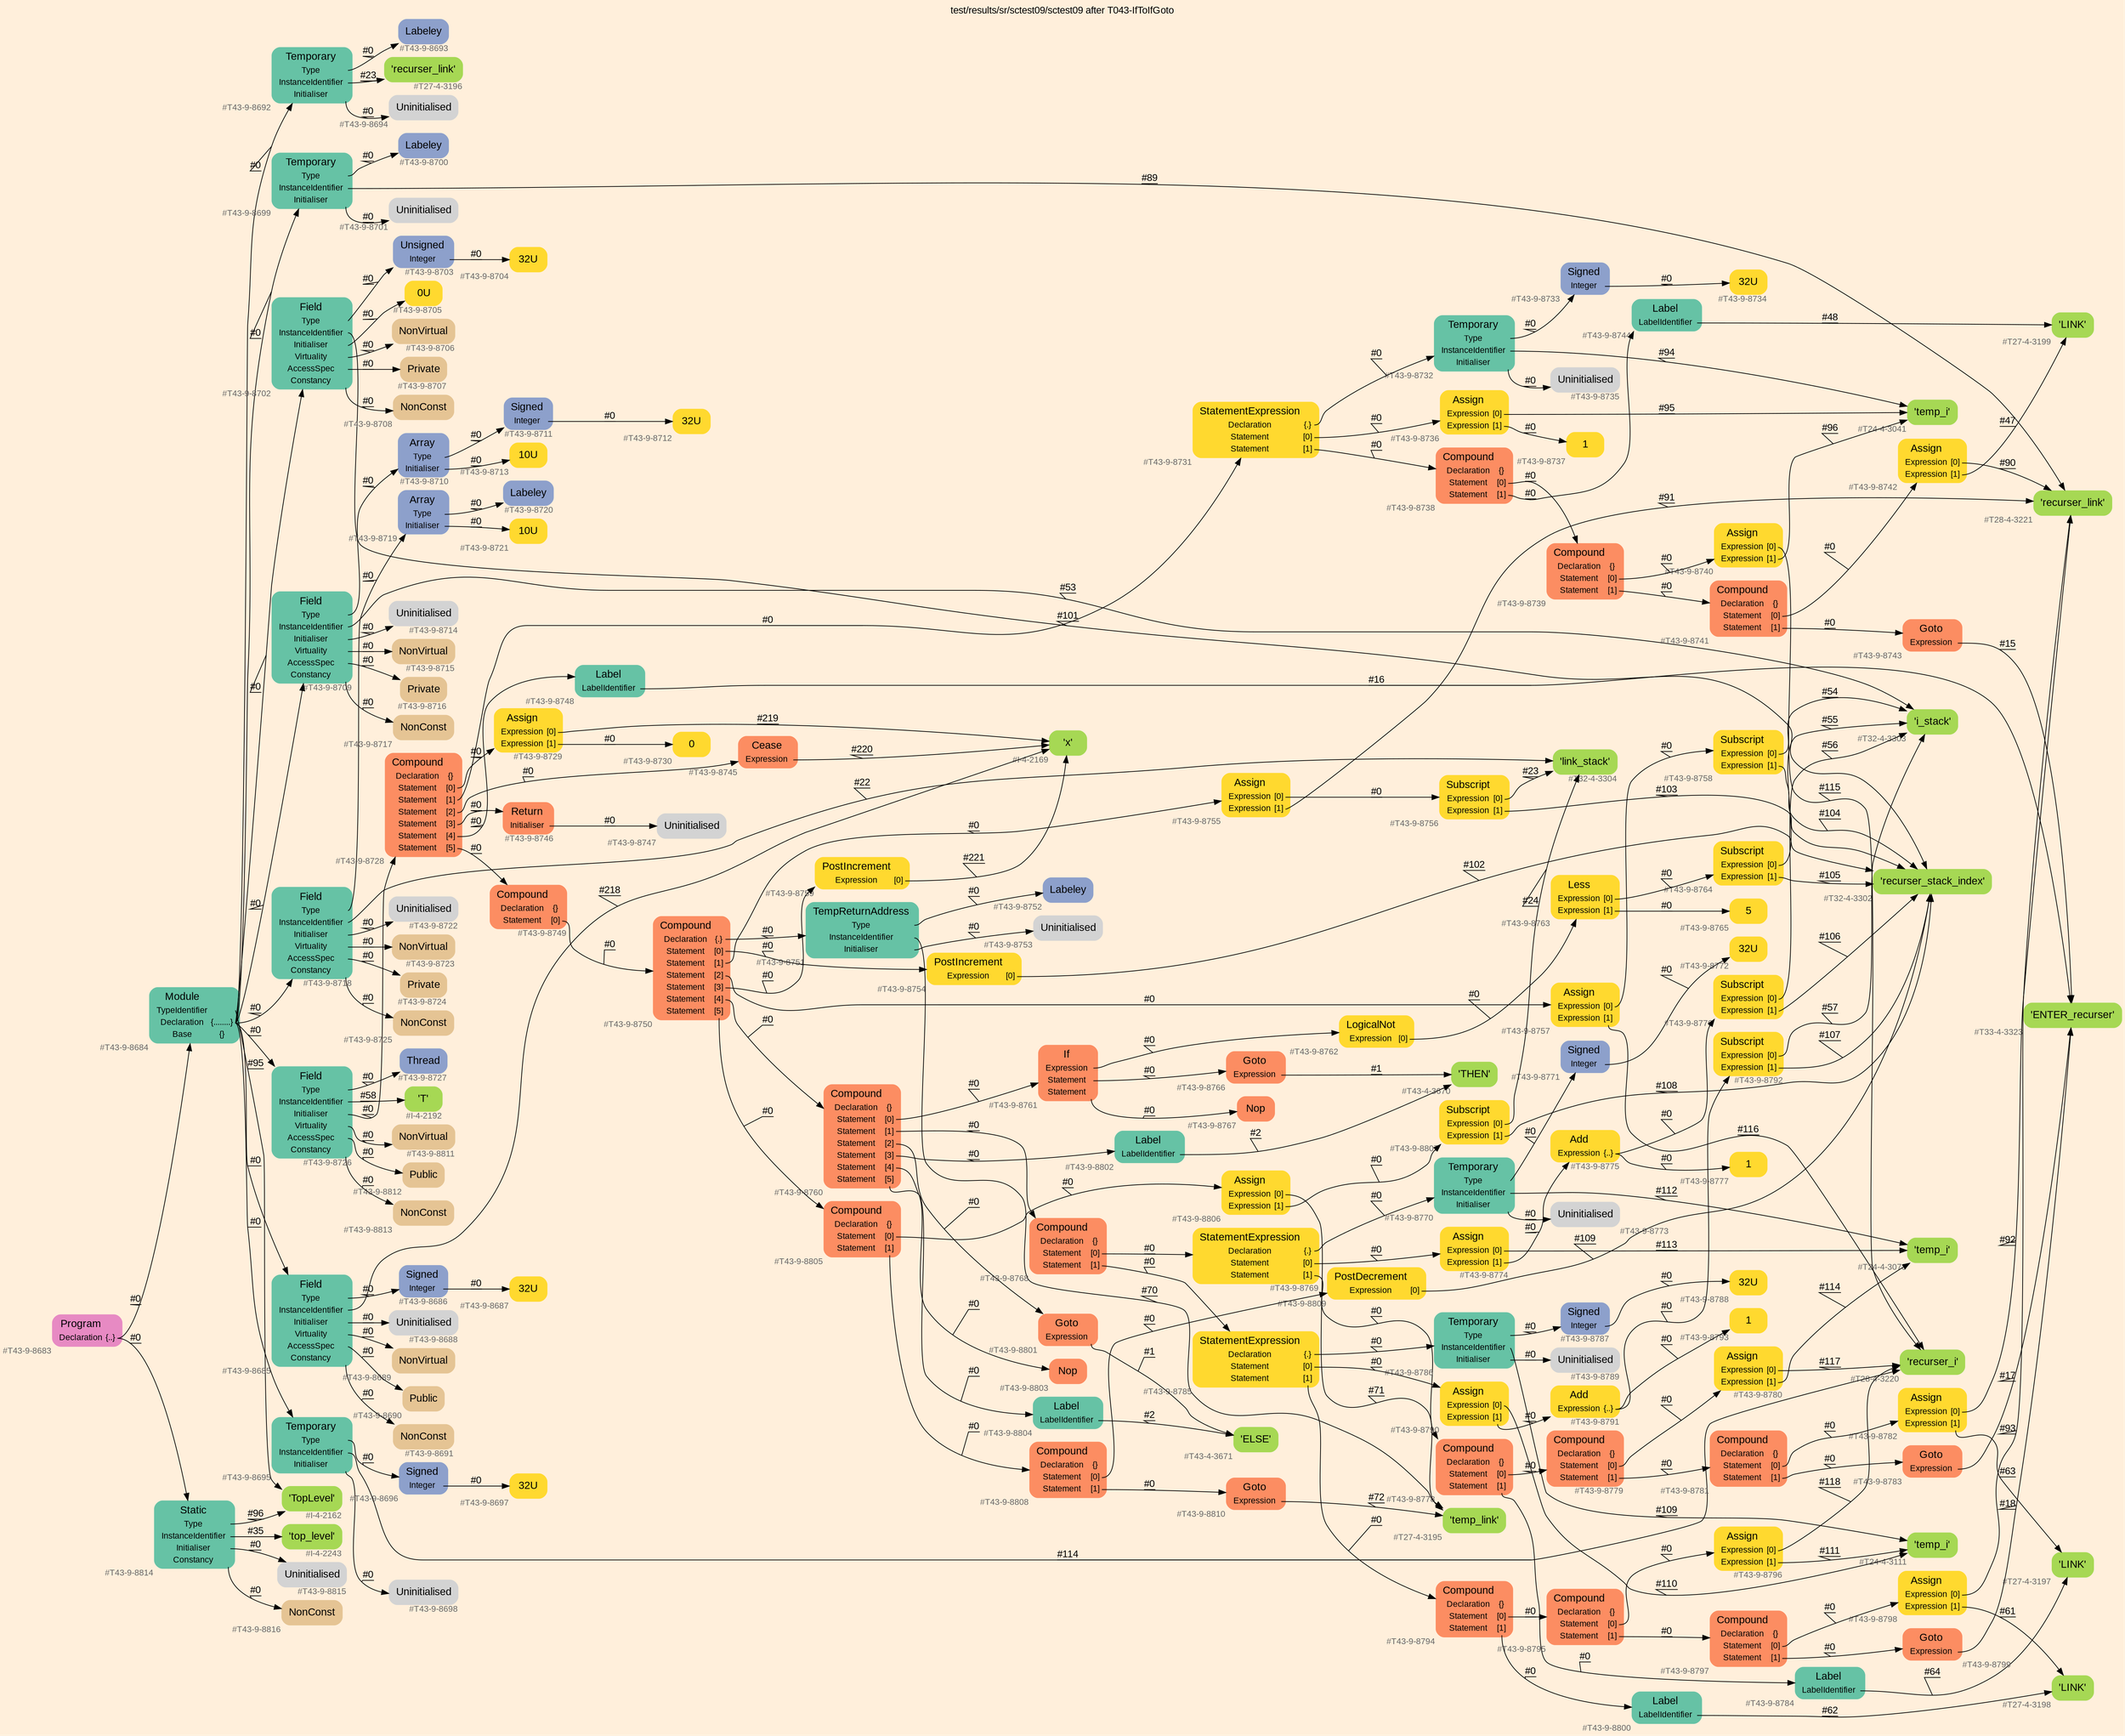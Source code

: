 digraph "test/results/sr/sctest09/sctest09 after T043-IfToIfGoto" {
label = "test/results/sr/sctest09/sctest09 after T043-IfToIfGoto"
labelloc = t
graph [
    rankdir = "LR"
    ranksep = 0.3
    bgcolor = antiquewhite1
    color = black
    fontcolor = black
    fontname = "Arial"
];
node [
    fontname = "Arial"
];
edge [
    fontname = "Arial"
];

// -------------------- node figure --------------------
// -------- block #T43-9-8683 ----------
"#T43-9-8683" [
    fillcolor = "/set28/4"
    xlabel = "#T43-9-8683"
    fontsize = "12"
    fontcolor = grey40
    shape = "plaintext"
    label = <<TABLE BORDER="0" CELLBORDER="0" CELLSPACING="0">
     <TR><TD><FONT COLOR="black" POINT-SIZE="15">Program</FONT></TD></TR>
     <TR><TD><FONT COLOR="black" POINT-SIZE="12">Declaration</FONT></TD><TD PORT="port0"><FONT COLOR="black" POINT-SIZE="12">{..}</FONT></TD></TR>
    </TABLE>>
    style = "rounded,filled"
];

// -------- block #T43-9-8684 ----------
"#T43-9-8684" [
    fillcolor = "/set28/1"
    xlabel = "#T43-9-8684"
    fontsize = "12"
    fontcolor = grey40
    shape = "plaintext"
    label = <<TABLE BORDER="0" CELLBORDER="0" CELLSPACING="0">
     <TR><TD><FONT COLOR="black" POINT-SIZE="15">Module</FONT></TD></TR>
     <TR><TD><FONT COLOR="black" POINT-SIZE="12">TypeIdentifier</FONT></TD><TD PORT="port0"></TD></TR>
     <TR><TD><FONT COLOR="black" POINT-SIZE="12">Declaration</FONT></TD><TD PORT="port1"><FONT COLOR="black" POINT-SIZE="12">{........}</FONT></TD></TR>
     <TR><TD><FONT COLOR="black" POINT-SIZE="12">Base</FONT></TD><TD PORT="port2"><FONT COLOR="black" POINT-SIZE="12">{}</FONT></TD></TR>
    </TABLE>>
    style = "rounded,filled"
];

// -------- block #I-4-2162 ----------
"#I-4-2162" [
    fillcolor = "/set28/5"
    xlabel = "#I-4-2162"
    fontsize = "12"
    fontcolor = grey40
    shape = "plaintext"
    label = <<TABLE BORDER="0" CELLBORDER="0" CELLSPACING="0">
     <TR><TD><FONT COLOR="black" POINT-SIZE="15">'TopLevel'</FONT></TD></TR>
    </TABLE>>
    style = "rounded,filled"
];

// -------- block #T43-9-8685 ----------
"#T43-9-8685" [
    fillcolor = "/set28/1"
    xlabel = "#T43-9-8685"
    fontsize = "12"
    fontcolor = grey40
    shape = "plaintext"
    label = <<TABLE BORDER="0" CELLBORDER="0" CELLSPACING="0">
     <TR><TD><FONT COLOR="black" POINT-SIZE="15">Field</FONT></TD></TR>
     <TR><TD><FONT COLOR="black" POINT-SIZE="12">Type</FONT></TD><TD PORT="port0"></TD></TR>
     <TR><TD><FONT COLOR="black" POINT-SIZE="12">InstanceIdentifier</FONT></TD><TD PORT="port1"></TD></TR>
     <TR><TD><FONT COLOR="black" POINT-SIZE="12">Initialiser</FONT></TD><TD PORT="port2"></TD></TR>
     <TR><TD><FONT COLOR="black" POINT-SIZE="12">Virtuality</FONT></TD><TD PORT="port3"></TD></TR>
     <TR><TD><FONT COLOR="black" POINT-SIZE="12">AccessSpec</FONT></TD><TD PORT="port4"></TD></TR>
     <TR><TD><FONT COLOR="black" POINT-SIZE="12">Constancy</FONT></TD><TD PORT="port5"></TD></TR>
    </TABLE>>
    style = "rounded,filled"
];

// -------- block #T43-9-8686 ----------
"#T43-9-8686" [
    fillcolor = "/set28/3"
    xlabel = "#T43-9-8686"
    fontsize = "12"
    fontcolor = grey40
    shape = "plaintext"
    label = <<TABLE BORDER="0" CELLBORDER="0" CELLSPACING="0">
     <TR><TD><FONT COLOR="black" POINT-SIZE="15">Signed</FONT></TD></TR>
     <TR><TD><FONT COLOR="black" POINT-SIZE="12">Integer</FONT></TD><TD PORT="port0"></TD></TR>
    </TABLE>>
    style = "rounded,filled"
];

// -------- block #T43-9-8687 ----------
"#T43-9-8687" [
    fillcolor = "/set28/6"
    xlabel = "#T43-9-8687"
    fontsize = "12"
    fontcolor = grey40
    shape = "plaintext"
    label = <<TABLE BORDER="0" CELLBORDER="0" CELLSPACING="0">
     <TR><TD><FONT COLOR="black" POINT-SIZE="15">32U</FONT></TD></TR>
    </TABLE>>
    style = "rounded,filled"
];

// -------- block #I-4-2169 ----------
"#I-4-2169" [
    fillcolor = "/set28/5"
    xlabel = "#I-4-2169"
    fontsize = "12"
    fontcolor = grey40
    shape = "plaintext"
    label = <<TABLE BORDER="0" CELLBORDER="0" CELLSPACING="0">
     <TR><TD><FONT COLOR="black" POINT-SIZE="15">'x'</FONT></TD></TR>
    </TABLE>>
    style = "rounded,filled"
];

// -------- block #T43-9-8688 ----------
"#T43-9-8688" [
    xlabel = "#T43-9-8688"
    fontsize = "12"
    fontcolor = grey40
    shape = "plaintext"
    label = <<TABLE BORDER="0" CELLBORDER="0" CELLSPACING="0">
     <TR><TD><FONT COLOR="black" POINT-SIZE="15">Uninitialised</FONT></TD></TR>
    </TABLE>>
    style = "rounded,filled"
];

// -------- block #T43-9-8689 ----------
"#T43-9-8689" [
    fillcolor = "/set28/7"
    xlabel = "#T43-9-8689"
    fontsize = "12"
    fontcolor = grey40
    shape = "plaintext"
    label = <<TABLE BORDER="0" CELLBORDER="0" CELLSPACING="0">
     <TR><TD><FONT COLOR="black" POINT-SIZE="15">NonVirtual</FONT></TD></TR>
    </TABLE>>
    style = "rounded,filled"
];

// -------- block #T43-9-8690 ----------
"#T43-9-8690" [
    fillcolor = "/set28/7"
    xlabel = "#T43-9-8690"
    fontsize = "12"
    fontcolor = grey40
    shape = "plaintext"
    label = <<TABLE BORDER="0" CELLBORDER="0" CELLSPACING="0">
     <TR><TD><FONT COLOR="black" POINT-SIZE="15">Public</FONT></TD></TR>
    </TABLE>>
    style = "rounded,filled"
];

// -------- block #T43-9-8691 ----------
"#T43-9-8691" [
    fillcolor = "/set28/7"
    xlabel = "#T43-9-8691"
    fontsize = "12"
    fontcolor = grey40
    shape = "plaintext"
    label = <<TABLE BORDER="0" CELLBORDER="0" CELLSPACING="0">
     <TR><TD><FONT COLOR="black" POINT-SIZE="15">NonConst</FONT></TD></TR>
    </TABLE>>
    style = "rounded,filled"
];

// -------- block #T43-9-8692 ----------
"#T43-9-8692" [
    fillcolor = "/set28/1"
    xlabel = "#T43-9-8692"
    fontsize = "12"
    fontcolor = grey40
    shape = "plaintext"
    label = <<TABLE BORDER="0" CELLBORDER="0" CELLSPACING="0">
     <TR><TD><FONT COLOR="black" POINT-SIZE="15">Temporary</FONT></TD></TR>
     <TR><TD><FONT COLOR="black" POINT-SIZE="12">Type</FONT></TD><TD PORT="port0"></TD></TR>
     <TR><TD><FONT COLOR="black" POINT-SIZE="12">InstanceIdentifier</FONT></TD><TD PORT="port1"></TD></TR>
     <TR><TD><FONT COLOR="black" POINT-SIZE="12">Initialiser</FONT></TD><TD PORT="port2"></TD></TR>
    </TABLE>>
    style = "rounded,filled"
];

// -------- block #T43-9-8693 ----------
"#T43-9-8693" [
    fillcolor = "/set28/3"
    xlabel = "#T43-9-8693"
    fontsize = "12"
    fontcolor = grey40
    shape = "plaintext"
    label = <<TABLE BORDER="0" CELLBORDER="0" CELLSPACING="0">
     <TR><TD><FONT COLOR="black" POINT-SIZE="15">Labeley</FONT></TD></TR>
    </TABLE>>
    style = "rounded,filled"
];

// -------- block #T27-4-3196 ----------
"#T27-4-3196" [
    fillcolor = "/set28/5"
    xlabel = "#T27-4-3196"
    fontsize = "12"
    fontcolor = grey40
    shape = "plaintext"
    label = <<TABLE BORDER="0" CELLBORDER="0" CELLSPACING="0">
     <TR><TD><FONT COLOR="black" POINT-SIZE="15">'recurser_link'</FONT></TD></TR>
    </TABLE>>
    style = "rounded,filled"
];

// -------- block #T43-9-8694 ----------
"#T43-9-8694" [
    xlabel = "#T43-9-8694"
    fontsize = "12"
    fontcolor = grey40
    shape = "plaintext"
    label = <<TABLE BORDER="0" CELLBORDER="0" CELLSPACING="0">
     <TR><TD><FONT COLOR="black" POINT-SIZE="15">Uninitialised</FONT></TD></TR>
    </TABLE>>
    style = "rounded,filled"
];

// -------- block #T43-9-8695 ----------
"#T43-9-8695" [
    fillcolor = "/set28/1"
    xlabel = "#T43-9-8695"
    fontsize = "12"
    fontcolor = grey40
    shape = "plaintext"
    label = <<TABLE BORDER="0" CELLBORDER="0" CELLSPACING="0">
     <TR><TD><FONT COLOR="black" POINT-SIZE="15">Temporary</FONT></TD></TR>
     <TR><TD><FONT COLOR="black" POINT-SIZE="12">Type</FONT></TD><TD PORT="port0"></TD></TR>
     <TR><TD><FONT COLOR="black" POINT-SIZE="12">InstanceIdentifier</FONT></TD><TD PORT="port1"></TD></TR>
     <TR><TD><FONT COLOR="black" POINT-SIZE="12">Initialiser</FONT></TD><TD PORT="port2"></TD></TR>
    </TABLE>>
    style = "rounded,filled"
];

// -------- block #T43-9-8696 ----------
"#T43-9-8696" [
    fillcolor = "/set28/3"
    xlabel = "#T43-9-8696"
    fontsize = "12"
    fontcolor = grey40
    shape = "plaintext"
    label = <<TABLE BORDER="0" CELLBORDER="0" CELLSPACING="0">
     <TR><TD><FONT COLOR="black" POINT-SIZE="15">Signed</FONT></TD></TR>
     <TR><TD><FONT COLOR="black" POINT-SIZE="12">Integer</FONT></TD><TD PORT="port0"></TD></TR>
    </TABLE>>
    style = "rounded,filled"
];

// -------- block #T43-9-8697 ----------
"#T43-9-8697" [
    fillcolor = "/set28/6"
    xlabel = "#T43-9-8697"
    fontsize = "12"
    fontcolor = grey40
    shape = "plaintext"
    label = <<TABLE BORDER="0" CELLBORDER="0" CELLSPACING="0">
     <TR><TD><FONT COLOR="black" POINT-SIZE="15">32U</FONT></TD></TR>
    </TABLE>>
    style = "rounded,filled"
];

// -------- block #T28-4-3220 ----------
"#T28-4-3220" [
    fillcolor = "/set28/5"
    xlabel = "#T28-4-3220"
    fontsize = "12"
    fontcolor = grey40
    shape = "plaintext"
    label = <<TABLE BORDER="0" CELLBORDER="0" CELLSPACING="0">
     <TR><TD><FONT COLOR="black" POINT-SIZE="15">'recurser_i'</FONT></TD></TR>
    </TABLE>>
    style = "rounded,filled"
];

// -------- block #T43-9-8698 ----------
"#T43-9-8698" [
    xlabel = "#T43-9-8698"
    fontsize = "12"
    fontcolor = grey40
    shape = "plaintext"
    label = <<TABLE BORDER="0" CELLBORDER="0" CELLSPACING="0">
     <TR><TD><FONT COLOR="black" POINT-SIZE="15">Uninitialised</FONT></TD></TR>
    </TABLE>>
    style = "rounded,filled"
];

// -------- block #T43-9-8699 ----------
"#T43-9-8699" [
    fillcolor = "/set28/1"
    xlabel = "#T43-9-8699"
    fontsize = "12"
    fontcolor = grey40
    shape = "plaintext"
    label = <<TABLE BORDER="0" CELLBORDER="0" CELLSPACING="0">
     <TR><TD><FONT COLOR="black" POINT-SIZE="15">Temporary</FONT></TD></TR>
     <TR><TD><FONT COLOR="black" POINT-SIZE="12">Type</FONT></TD><TD PORT="port0"></TD></TR>
     <TR><TD><FONT COLOR="black" POINT-SIZE="12">InstanceIdentifier</FONT></TD><TD PORT="port1"></TD></TR>
     <TR><TD><FONT COLOR="black" POINT-SIZE="12">Initialiser</FONT></TD><TD PORT="port2"></TD></TR>
    </TABLE>>
    style = "rounded,filled"
];

// -------- block #T43-9-8700 ----------
"#T43-9-8700" [
    fillcolor = "/set28/3"
    xlabel = "#T43-9-8700"
    fontsize = "12"
    fontcolor = grey40
    shape = "plaintext"
    label = <<TABLE BORDER="0" CELLBORDER="0" CELLSPACING="0">
     <TR><TD><FONT COLOR="black" POINT-SIZE="15">Labeley</FONT></TD></TR>
    </TABLE>>
    style = "rounded,filled"
];

// -------- block #T28-4-3221 ----------
"#T28-4-3221" [
    fillcolor = "/set28/5"
    xlabel = "#T28-4-3221"
    fontsize = "12"
    fontcolor = grey40
    shape = "plaintext"
    label = <<TABLE BORDER="0" CELLBORDER="0" CELLSPACING="0">
     <TR><TD><FONT COLOR="black" POINT-SIZE="15">'recurser_link'</FONT></TD></TR>
    </TABLE>>
    style = "rounded,filled"
];

// -------- block #T43-9-8701 ----------
"#T43-9-8701" [
    xlabel = "#T43-9-8701"
    fontsize = "12"
    fontcolor = grey40
    shape = "plaintext"
    label = <<TABLE BORDER="0" CELLBORDER="0" CELLSPACING="0">
     <TR><TD><FONT COLOR="black" POINT-SIZE="15">Uninitialised</FONT></TD></TR>
    </TABLE>>
    style = "rounded,filled"
];

// -------- block #T43-9-8702 ----------
"#T43-9-8702" [
    fillcolor = "/set28/1"
    xlabel = "#T43-9-8702"
    fontsize = "12"
    fontcolor = grey40
    shape = "plaintext"
    label = <<TABLE BORDER="0" CELLBORDER="0" CELLSPACING="0">
     <TR><TD><FONT COLOR="black" POINT-SIZE="15">Field</FONT></TD></TR>
     <TR><TD><FONT COLOR="black" POINT-SIZE="12">Type</FONT></TD><TD PORT="port0"></TD></TR>
     <TR><TD><FONT COLOR="black" POINT-SIZE="12">InstanceIdentifier</FONT></TD><TD PORT="port1"></TD></TR>
     <TR><TD><FONT COLOR="black" POINT-SIZE="12">Initialiser</FONT></TD><TD PORT="port2"></TD></TR>
     <TR><TD><FONT COLOR="black" POINT-SIZE="12">Virtuality</FONT></TD><TD PORT="port3"></TD></TR>
     <TR><TD><FONT COLOR="black" POINT-SIZE="12">AccessSpec</FONT></TD><TD PORT="port4"></TD></TR>
     <TR><TD><FONT COLOR="black" POINT-SIZE="12">Constancy</FONT></TD><TD PORT="port5"></TD></TR>
    </TABLE>>
    style = "rounded,filled"
];

// -------- block #T43-9-8703 ----------
"#T43-9-8703" [
    fillcolor = "/set28/3"
    xlabel = "#T43-9-8703"
    fontsize = "12"
    fontcolor = grey40
    shape = "plaintext"
    label = <<TABLE BORDER="0" CELLBORDER="0" CELLSPACING="0">
     <TR><TD><FONT COLOR="black" POINT-SIZE="15">Unsigned</FONT></TD></TR>
     <TR><TD><FONT COLOR="black" POINT-SIZE="12">Integer</FONT></TD><TD PORT="port0"></TD></TR>
    </TABLE>>
    style = "rounded,filled"
];

// -------- block #T43-9-8704 ----------
"#T43-9-8704" [
    fillcolor = "/set28/6"
    xlabel = "#T43-9-8704"
    fontsize = "12"
    fontcolor = grey40
    shape = "plaintext"
    label = <<TABLE BORDER="0" CELLBORDER="0" CELLSPACING="0">
     <TR><TD><FONT COLOR="black" POINT-SIZE="15">32U</FONT></TD></TR>
    </TABLE>>
    style = "rounded,filled"
];

// -------- block #T32-4-3302 ----------
"#T32-4-3302" [
    fillcolor = "/set28/5"
    xlabel = "#T32-4-3302"
    fontsize = "12"
    fontcolor = grey40
    shape = "plaintext"
    label = <<TABLE BORDER="0" CELLBORDER="0" CELLSPACING="0">
     <TR><TD><FONT COLOR="black" POINT-SIZE="15">'recurser_stack_index'</FONT></TD></TR>
    </TABLE>>
    style = "rounded,filled"
];

// -------- block #T43-9-8705 ----------
"#T43-9-8705" [
    fillcolor = "/set28/6"
    xlabel = "#T43-9-8705"
    fontsize = "12"
    fontcolor = grey40
    shape = "plaintext"
    label = <<TABLE BORDER="0" CELLBORDER="0" CELLSPACING="0">
     <TR><TD><FONT COLOR="black" POINT-SIZE="15">0U</FONT></TD></TR>
    </TABLE>>
    style = "rounded,filled"
];

// -------- block #T43-9-8706 ----------
"#T43-9-8706" [
    fillcolor = "/set28/7"
    xlabel = "#T43-9-8706"
    fontsize = "12"
    fontcolor = grey40
    shape = "plaintext"
    label = <<TABLE BORDER="0" CELLBORDER="0" CELLSPACING="0">
     <TR><TD><FONT COLOR="black" POINT-SIZE="15">NonVirtual</FONT></TD></TR>
    </TABLE>>
    style = "rounded,filled"
];

// -------- block #T43-9-8707 ----------
"#T43-9-8707" [
    fillcolor = "/set28/7"
    xlabel = "#T43-9-8707"
    fontsize = "12"
    fontcolor = grey40
    shape = "plaintext"
    label = <<TABLE BORDER="0" CELLBORDER="0" CELLSPACING="0">
     <TR><TD><FONT COLOR="black" POINT-SIZE="15">Private</FONT></TD></TR>
    </TABLE>>
    style = "rounded,filled"
];

// -------- block #T43-9-8708 ----------
"#T43-9-8708" [
    fillcolor = "/set28/7"
    xlabel = "#T43-9-8708"
    fontsize = "12"
    fontcolor = grey40
    shape = "plaintext"
    label = <<TABLE BORDER="0" CELLBORDER="0" CELLSPACING="0">
     <TR><TD><FONT COLOR="black" POINT-SIZE="15">NonConst</FONT></TD></TR>
    </TABLE>>
    style = "rounded,filled"
];

// -------- block #T43-9-8709 ----------
"#T43-9-8709" [
    fillcolor = "/set28/1"
    xlabel = "#T43-9-8709"
    fontsize = "12"
    fontcolor = grey40
    shape = "plaintext"
    label = <<TABLE BORDER="0" CELLBORDER="0" CELLSPACING="0">
     <TR><TD><FONT COLOR="black" POINT-SIZE="15">Field</FONT></TD></TR>
     <TR><TD><FONT COLOR="black" POINT-SIZE="12">Type</FONT></TD><TD PORT="port0"></TD></TR>
     <TR><TD><FONT COLOR="black" POINT-SIZE="12">InstanceIdentifier</FONT></TD><TD PORT="port1"></TD></TR>
     <TR><TD><FONT COLOR="black" POINT-SIZE="12">Initialiser</FONT></TD><TD PORT="port2"></TD></TR>
     <TR><TD><FONT COLOR="black" POINT-SIZE="12">Virtuality</FONT></TD><TD PORT="port3"></TD></TR>
     <TR><TD><FONT COLOR="black" POINT-SIZE="12">AccessSpec</FONT></TD><TD PORT="port4"></TD></TR>
     <TR><TD><FONT COLOR="black" POINT-SIZE="12">Constancy</FONT></TD><TD PORT="port5"></TD></TR>
    </TABLE>>
    style = "rounded,filled"
];

// -------- block #T43-9-8710 ----------
"#T43-9-8710" [
    fillcolor = "/set28/3"
    xlabel = "#T43-9-8710"
    fontsize = "12"
    fontcolor = grey40
    shape = "plaintext"
    label = <<TABLE BORDER="0" CELLBORDER="0" CELLSPACING="0">
     <TR><TD><FONT COLOR="black" POINT-SIZE="15">Array</FONT></TD></TR>
     <TR><TD><FONT COLOR="black" POINT-SIZE="12">Type</FONT></TD><TD PORT="port0"></TD></TR>
     <TR><TD><FONT COLOR="black" POINT-SIZE="12">Initialiser</FONT></TD><TD PORT="port1"></TD></TR>
    </TABLE>>
    style = "rounded,filled"
];

// -------- block #T43-9-8711 ----------
"#T43-9-8711" [
    fillcolor = "/set28/3"
    xlabel = "#T43-9-8711"
    fontsize = "12"
    fontcolor = grey40
    shape = "plaintext"
    label = <<TABLE BORDER="0" CELLBORDER="0" CELLSPACING="0">
     <TR><TD><FONT COLOR="black" POINT-SIZE="15">Signed</FONT></TD></TR>
     <TR><TD><FONT COLOR="black" POINT-SIZE="12">Integer</FONT></TD><TD PORT="port0"></TD></TR>
    </TABLE>>
    style = "rounded,filled"
];

// -------- block #T43-9-8712 ----------
"#T43-9-8712" [
    fillcolor = "/set28/6"
    xlabel = "#T43-9-8712"
    fontsize = "12"
    fontcolor = grey40
    shape = "plaintext"
    label = <<TABLE BORDER="0" CELLBORDER="0" CELLSPACING="0">
     <TR><TD><FONT COLOR="black" POINT-SIZE="15">32U</FONT></TD></TR>
    </TABLE>>
    style = "rounded,filled"
];

// -------- block #T43-9-8713 ----------
"#T43-9-8713" [
    fillcolor = "/set28/6"
    xlabel = "#T43-9-8713"
    fontsize = "12"
    fontcolor = grey40
    shape = "plaintext"
    label = <<TABLE BORDER="0" CELLBORDER="0" CELLSPACING="0">
     <TR><TD><FONT COLOR="black" POINT-SIZE="15">10U</FONT></TD></TR>
    </TABLE>>
    style = "rounded,filled"
];

// -------- block #T32-4-3303 ----------
"#T32-4-3303" [
    fillcolor = "/set28/5"
    xlabel = "#T32-4-3303"
    fontsize = "12"
    fontcolor = grey40
    shape = "plaintext"
    label = <<TABLE BORDER="0" CELLBORDER="0" CELLSPACING="0">
     <TR><TD><FONT COLOR="black" POINT-SIZE="15">'i_stack'</FONT></TD></TR>
    </TABLE>>
    style = "rounded,filled"
];

// -------- block #T43-9-8714 ----------
"#T43-9-8714" [
    xlabel = "#T43-9-8714"
    fontsize = "12"
    fontcolor = grey40
    shape = "plaintext"
    label = <<TABLE BORDER="0" CELLBORDER="0" CELLSPACING="0">
     <TR><TD><FONT COLOR="black" POINT-SIZE="15">Uninitialised</FONT></TD></TR>
    </TABLE>>
    style = "rounded,filled"
];

// -------- block #T43-9-8715 ----------
"#T43-9-8715" [
    fillcolor = "/set28/7"
    xlabel = "#T43-9-8715"
    fontsize = "12"
    fontcolor = grey40
    shape = "plaintext"
    label = <<TABLE BORDER="0" CELLBORDER="0" CELLSPACING="0">
     <TR><TD><FONT COLOR="black" POINT-SIZE="15">NonVirtual</FONT></TD></TR>
    </TABLE>>
    style = "rounded,filled"
];

// -------- block #T43-9-8716 ----------
"#T43-9-8716" [
    fillcolor = "/set28/7"
    xlabel = "#T43-9-8716"
    fontsize = "12"
    fontcolor = grey40
    shape = "plaintext"
    label = <<TABLE BORDER="0" CELLBORDER="0" CELLSPACING="0">
     <TR><TD><FONT COLOR="black" POINT-SIZE="15">Private</FONT></TD></TR>
    </TABLE>>
    style = "rounded,filled"
];

// -------- block #T43-9-8717 ----------
"#T43-9-8717" [
    fillcolor = "/set28/7"
    xlabel = "#T43-9-8717"
    fontsize = "12"
    fontcolor = grey40
    shape = "plaintext"
    label = <<TABLE BORDER="0" CELLBORDER="0" CELLSPACING="0">
     <TR><TD><FONT COLOR="black" POINT-SIZE="15">NonConst</FONT></TD></TR>
    </TABLE>>
    style = "rounded,filled"
];

// -------- block #T43-9-8718 ----------
"#T43-9-8718" [
    fillcolor = "/set28/1"
    xlabel = "#T43-9-8718"
    fontsize = "12"
    fontcolor = grey40
    shape = "plaintext"
    label = <<TABLE BORDER="0" CELLBORDER="0" CELLSPACING="0">
     <TR><TD><FONT COLOR="black" POINT-SIZE="15">Field</FONT></TD></TR>
     <TR><TD><FONT COLOR="black" POINT-SIZE="12">Type</FONT></TD><TD PORT="port0"></TD></TR>
     <TR><TD><FONT COLOR="black" POINT-SIZE="12">InstanceIdentifier</FONT></TD><TD PORT="port1"></TD></TR>
     <TR><TD><FONT COLOR="black" POINT-SIZE="12">Initialiser</FONT></TD><TD PORT="port2"></TD></TR>
     <TR><TD><FONT COLOR="black" POINT-SIZE="12">Virtuality</FONT></TD><TD PORT="port3"></TD></TR>
     <TR><TD><FONT COLOR="black" POINT-SIZE="12">AccessSpec</FONT></TD><TD PORT="port4"></TD></TR>
     <TR><TD><FONT COLOR="black" POINT-SIZE="12">Constancy</FONT></TD><TD PORT="port5"></TD></TR>
    </TABLE>>
    style = "rounded,filled"
];

// -------- block #T43-9-8719 ----------
"#T43-9-8719" [
    fillcolor = "/set28/3"
    xlabel = "#T43-9-8719"
    fontsize = "12"
    fontcolor = grey40
    shape = "plaintext"
    label = <<TABLE BORDER="0" CELLBORDER="0" CELLSPACING="0">
     <TR><TD><FONT COLOR="black" POINT-SIZE="15">Array</FONT></TD></TR>
     <TR><TD><FONT COLOR="black" POINT-SIZE="12">Type</FONT></TD><TD PORT="port0"></TD></TR>
     <TR><TD><FONT COLOR="black" POINT-SIZE="12">Initialiser</FONT></TD><TD PORT="port1"></TD></TR>
    </TABLE>>
    style = "rounded,filled"
];

// -------- block #T43-9-8720 ----------
"#T43-9-8720" [
    fillcolor = "/set28/3"
    xlabel = "#T43-9-8720"
    fontsize = "12"
    fontcolor = grey40
    shape = "plaintext"
    label = <<TABLE BORDER="0" CELLBORDER="0" CELLSPACING="0">
     <TR><TD><FONT COLOR="black" POINT-SIZE="15">Labeley</FONT></TD></TR>
    </TABLE>>
    style = "rounded,filled"
];

// -------- block #T43-9-8721 ----------
"#T43-9-8721" [
    fillcolor = "/set28/6"
    xlabel = "#T43-9-8721"
    fontsize = "12"
    fontcolor = grey40
    shape = "plaintext"
    label = <<TABLE BORDER="0" CELLBORDER="0" CELLSPACING="0">
     <TR><TD><FONT COLOR="black" POINT-SIZE="15">10U</FONT></TD></TR>
    </TABLE>>
    style = "rounded,filled"
];

// -------- block #T32-4-3304 ----------
"#T32-4-3304" [
    fillcolor = "/set28/5"
    xlabel = "#T32-4-3304"
    fontsize = "12"
    fontcolor = grey40
    shape = "plaintext"
    label = <<TABLE BORDER="0" CELLBORDER="0" CELLSPACING="0">
     <TR><TD><FONT COLOR="black" POINT-SIZE="15">'link_stack'</FONT></TD></TR>
    </TABLE>>
    style = "rounded,filled"
];

// -------- block #T43-9-8722 ----------
"#T43-9-8722" [
    xlabel = "#T43-9-8722"
    fontsize = "12"
    fontcolor = grey40
    shape = "plaintext"
    label = <<TABLE BORDER="0" CELLBORDER="0" CELLSPACING="0">
     <TR><TD><FONT COLOR="black" POINT-SIZE="15">Uninitialised</FONT></TD></TR>
    </TABLE>>
    style = "rounded,filled"
];

// -------- block #T43-9-8723 ----------
"#T43-9-8723" [
    fillcolor = "/set28/7"
    xlabel = "#T43-9-8723"
    fontsize = "12"
    fontcolor = grey40
    shape = "plaintext"
    label = <<TABLE BORDER="0" CELLBORDER="0" CELLSPACING="0">
     <TR><TD><FONT COLOR="black" POINT-SIZE="15">NonVirtual</FONT></TD></TR>
    </TABLE>>
    style = "rounded,filled"
];

// -------- block #T43-9-8724 ----------
"#T43-9-8724" [
    fillcolor = "/set28/7"
    xlabel = "#T43-9-8724"
    fontsize = "12"
    fontcolor = grey40
    shape = "plaintext"
    label = <<TABLE BORDER="0" CELLBORDER="0" CELLSPACING="0">
     <TR><TD><FONT COLOR="black" POINT-SIZE="15">Private</FONT></TD></TR>
    </TABLE>>
    style = "rounded,filled"
];

// -------- block #T43-9-8725 ----------
"#T43-9-8725" [
    fillcolor = "/set28/7"
    xlabel = "#T43-9-8725"
    fontsize = "12"
    fontcolor = grey40
    shape = "plaintext"
    label = <<TABLE BORDER="0" CELLBORDER="0" CELLSPACING="0">
     <TR><TD><FONT COLOR="black" POINT-SIZE="15">NonConst</FONT></TD></TR>
    </TABLE>>
    style = "rounded,filled"
];

// -------- block #T43-9-8726 ----------
"#T43-9-8726" [
    fillcolor = "/set28/1"
    xlabel = "#T43-9-8726"
    fontsize = "12"
    fontcolor = grey40
    shape = "plaintext"
    label = <<TABLE BORDER="0" CELLBORDER="0" CELLSPACING="0">
     <TR><TD><FONT COLOR="black" POINT-SIZE="15">Field</FONT></TD></TR>
     <TR><TD><FONT COLOR="black" POINT-SIZE="12">Type</FONT></TD><TD PORT="port0"></TD></TR>
     <TR><TD><FONT COLOR="black" POINT-SIZE="12">InstanceIdentifier</FONT></TD><TD PORT="port1"></TD></TR>
     <TR><TD><FONT COLOR="black" POINT-SIZE="12">Initialiser</FONT></TD><TD PORT="port2"></TD></TR>
     <TR><TD><FONT COLOR="black" POINT-SIZE="12">Virtuality</FONT></TD><TD PORT="port3"></TD></TR>
     <TR><TD><FONT COLOR="black" POINT-SIZE="12">AccessSpec</FONT></TD><TD PORT="port4"></TD></TR>
     <TR><TD><FONT COLOR="black" POINT-SIZE="12">Constancy</FONT></TD><TD PORT="port5"></TD></TR>
    </TABLE>>
    style = "rounded,filled"
];

// -------- block #T43-9-8727 ----------
"#T43-9-8727" [
    fillcolor = "/set28/3"
    xlabel = "#T43-9-8727"
    fontsize = "12"
    fontcolor = grey40
    shape = "plaintext"
    label = <<TABLE BORDER="0" CELLBORDER="0" CELLSPACING="0">
     <TR><TD><FONT COLOR="black" POINT-SIZE="15">Thread</FONT></TD></TR>
    </TABLE>>
    style = "rounded,filled"
];

// -------- block #I-4-2192 ----------
"#I-4-2192" [
    fillcolor = "/set28/5"
    xlabel = "#I-4-2192"
    fontsize = "12"
    fontcolor = grey40
    shape = "plaintext"
    label = <<TABLE BORDER="0" CELLBORDER="0" CELLSPACING="0">
     <TR><TD><FONT COLOR="black" POINT-SIZE="15">'T'</FONT></TD></TR>
    </TABLE>>
    style = "rounded,filled"
];

// -------- block #T43-9-8728 ----------
"#T43-9-8728" [
    fillcolor = "/set28/2"
    xlabel = "#T43-9-8728"
    fontsize = "12"
    fontcolor = grey40
    shape = "plaintext"
    label = <<TABLE BORDER="0" CELLBORDER="0" CELLSPACING="0">
     <TR><TD><FONT COLOR="black" POINT-SIZE="15">Compound</FONT></TD></TR>
     <TR><TD><FONT COLOR="black" POINT-SIZE="12">Declaration</FONT></TD><TD PORT="port0"><FONT COLOR="black" POINT-SIZE="12">{}</FONT></TD></TR>
     <TR><TD><FONT COLOR="black" POINT-SIZE="12">Statement</FONT></TD><TD PORT="port1"><FONT COLOR="black" POINT-SIZE="12">[0]</FONT></TD></TR>
     <TR><TD><FONT COLOR="black" POINT-SIZE="12">Statement</FONT></TD><TD PORT="port2"><FONT COLOR="black" POINT-SIZE="12">[1]</FONT></TD></TR>
     <TR><TD><FONT COLOR="black" POINT-SIZE="12">Statement</FONT></TD><TD PORT="port3"><FONT COLOR="black" POINT-SIZE="12">[2]</FONT></TD></TR>
     <TR><TD><FONT COLOR="black" POINT-SIZE="12">Statement</FONT></TD><TD PORT="port4"><FONT COLOR="black" POINT-SIZE="12">[3]</FONT></TD></TR>
     <TR><TD><FONT COLOR="black" POINT-SIZE="12">Statement</FONT></TD><TD PORT="port5"><FONT COLOR="black" POINT-SIZE="12">[4]</FONT></TD></TR>
     <TR><TD><FONT COLOR="black" POINT-SIZE="12">Statement</FONT></TD><TD PORT="port6"><FONT COLOR="black" POINT-SIZE="12">[5]</FONT></TD></TR>
    </TABLE>>
    style = "rounded,filled"
];

// -------- block #T43-9-8729 ----------
"#T43-9-8729" [
    fillcolor = "/set28/6"
    xlabel = "#T43-9-8729"
    fontsize = "12"
    fontcolor = grey40
    shape = "plaintext"
    label = <<TABLE BORDER="0" CELLBORDER="0" CELLSPACING="0">
     <TR><TD><FONT COLOR="black" POINT-SIZE="15">Assign</FONT></TD></TR>
     <TR><TD><FONT COLOR="black" POINT-SIZE="12">Expression</FONT></TD><TD PORT="port0"><FONT COLOR="black" POINT-SIZE="12">[0]</FONT></TD></TR>
     <TR><TD><FONT COLOR="black" POINT-SIZE="12">Expression</FONT></TD><TD PORT="port1"><FONT COLOR="black" POINT-SIZE="12">[1]</FONT></TD></TR>
    </TABLE>>
    style = "rounded,filled"
];

// -------- block #T43-9-8730 ----------
"#T43-9-8730" [
    fillcolor = "/set28/6"
    xlabel = "#T43-9-8730"
    fontsize = "12"
    fontcolor = grey40
    shape = "plaintext"
    label = <<TABLE BORDER="0" CELLBORDER="0" CELLSPACING="0">
     <TR><TD><FONT COLOR="black" POINT-SIZE="15">0</FONT></TD></TR>
    </TABLE>>
    style = "rounded,filled"
];

// -------- block #T43-9-8731 ----------
"#T43-9-8731" [
    fillcolor = "/set28/6"
    xlabel = "#T43-9-8731"
    fontsize = "12"
    fontcolor = grey40
    shape = "plaintext"
    label = <<TABLE BORDER="0" CELLBORDER="0" CELLSPACING="0">
     <TR><TD><FONT COLOR="black" POINT-SIZE="15">StatementExpression</FONT></TD></TR>
     <TR><TD><FONT COLOR="black" POINT-SIZE="12">Declaration</FONT></TD><TD PORT="port0"><FONT COLOR="black" POINT-SIZE="12">{.}</FONT></TD></TR>
     <TR><TD><FONT COLOR="black" POINT-SIZE="12">Statement</FONT></TD><TD PORT="port1"><FONT COLOR="black" POINT-SIZE="12">[0]</FONT></TD></TR>
     <TR><TD><FONT COLOR="black" POINT-SIZE="12">Statement</FONT></TD><TD PORT="port2"><FONT COLOR="black" POINT-SIZE="12">[1]</FONT></TD></TR>
    </TABLE>>
    style = "rounded,filled"
];

// -------- block #T43-9-8732 ----------
"#T43-9-8732" [
    fillcolor = "/set28/1"
    xlabel = "#T43-9-8732"
    fontsize = "12"
    fontcolor = grey40
    shape = "plaintext"
    label = <<TABLE BORDER="0" CELLBORDER="0" CELLSPACING="0">
     <TR><TD><FONT COLOR="black" POINT-SIZE="15">Temporary</FONT></TD></TR>
     <TR><TD><FONT COLOR="black" POINT-SIZE="12">Type</FONT></TD><TD PORT="port0"></TD></TR>
     <TR><TD><FONT COLOR="black" POINT-SIZE="12">InstanceIdentifier</FONT></TD><TD PORT="port1"></TD></TR>
     <TR><TD><FONT COLOR="black" POINT-SIZE="12">Initialiser</FONT></TD><TD PORT="port2"></TD></TR>
    </TABLE>>
    style = "rounded,filled"
];

// -------- block #T43-9-8733 ----------
"#T43-9-8733" [
    fillcolor = "/set28/3"
    xlabel = "#T43-9-8733"
    fontsize = "12"
    fontcolor = grey40
    shape = "plaintext"
    label = <<TABLE BORDER="0" CELLBORDER="0" CELLSPACING="0">
     <TR><TD><FONT COLOR="black" POINT-SIZE="15">Signed</FONT></TD></TR>
     <TR><TD><FONT COLOR="black" POINT-SIZE="12">Integer</FONT></TD><TD PORT="port0"></TD></TR>
    </TABLE>>
    style = "rounded,filled"
];

// -------- block #T43-9-8734 ----------
"#T43-9-8734" [
    fillcolor = "/set28/6"
    xlabel = "#T43-9-8734"
    fontsize = "12"
    fontcolor = grey40
    shape = "plaintext"
    label = <<TABLE BORDER="0" CELLBORDER="0" CELLSPACING="0">
     <TR><TD><FONT COLOR="black" POINT-SIZE="15">32U</FONT></TD></TR>
    </TABLE>>
    style = "rounded,filled"
];

// -------- block #T24-4-3041 ----------
"#T24-4-3041" [
    fillcolor = "/set28/5"
    xlabel = "#T24-4-3041"
    fontsize = "12"
    fontcolor = grey40
    shape = "plaintext"
    label = <<TABLE BORDER="0" CELLBORDER="0" CELLSPACING="0">
     <TR><TD><FONT COLOR="black" POINT-SIZE="15">'temp_i'</FONT></TD></TR>
    </TABLE>>
    style = "rounded,filled"
];

// -------- block #T43-9-8735 ----------
"#T43-9-8735" [
    xlabel = "#T43-9-8735"
    fontsize = "12"
    fontcolor = grey40
    shape = "plaintext"
    label = <<TABLE BORDER="0" CELLBORDER="0" CELLSPACING="0">
     <TR><TD><FONT COLOR="black" POINT-SIZE="15">Uninitialised</FONT></TD></TR>
    </TABLE>>
    style = "rounded,filled"
];

// -------- block #T43-9-8736 ----------
"#T43-9-8736" [
    fillcolor = "/set28/6"
    xlabel = "#T43-9-8736"
    fontsize = "12"
    fontcolor = grey40
    shape = "plaintext"
    label = <<TABLE BORDER="0" CELLBORDER="0" CELLSPACING="0">
     <TR><TD><FONT COLOR="black" POINT-SIZE="15">Assign</FONT></TD></TR>
     <TR><TD><FONT COLOR="black" POINT-SIZE="12">Expression</FONT></TD><TD PORT="port0"><FONT COLOR="black" POINT-SIZE="12">[0]</FONT></TD></TR>
     <TR><TD><FONT COLOR="black" POINT-SIZE="12">Expression</FONT></TD><TD PORT="port1"><FONT COLOR="black" POINT-SIZE="12">[1]</FONT></TD></TR>
    </TABLE>>
    style = "rounded,filled"
];

// -------- block #T43-9-8737 ----------
"#T43-9-8737" [
    fillcolor = "/set28/6"
    xlabel = "#T43-9-8737"
    fontsize = "12"
    fontcolor = grey40
    shape = "plaintext"
    label = <<TABLE BORDER="0" CELLBORDER="0" CELLSPACING="0">
     <TR><TD><FONT COLOR="black" POINT-SIZE="15">1</FONT></TD></TR>
    </TABLE>>
    style = "rounded,filled"
];

// -------- block #T43-9-8738 ----------
"#T43-9-8738" [
    fillcolor = "/set28/2"
    xlabel = "#T43-9-8738"
    fontsize = "12"
    fontcolor = grey40
    shape = "plaintext"
    label = <<TABLE BORDER="0" CELLBORDER="0" CELLSPACING="0">
     <TR><TD><FONT COLOR="black" POINT-SIZE="15">Compound</FONT></TD></TR>
     <TR><TD><FONT COLOR="black" POINT-SIZE="12">Declaration</FONT></TD><TD PORT="port0"><FONT COLOR="black" POINT-SIZE="12">{}</FONT></TD></TR>
     <TR><TD><FONT COLOR="black" POINT-SIZE="12">Statement</FONT></TD><TD PORT="port1"><FONT COLOR="black" POINT-SIZE="12">[0]</FONT></TD></TR>
     <TR><TD><FONT COLOR="black" POINT-SIZE="12">Statement</FONT></TD><TD PORT="port2"><FONT COLOR="black" POINT-SIZE="12">[1]</FONT></TD></TR>
    </TABLE>>
    style = "rounded,filled"
];

// -------- block #T43-9-8739 ----------
"#T43-9-8739" [
    fillcolor = "/set28/2"
    xlabel = "#T43-9-8739"
    fontsize = "12"
    fontcolor = grey40
    shape = "plaintext"
    label = <<TABLE BORDER="0" CELLBORDER="0" CELLSPACING="0">
     <TR><TD><FONT COLOR="black" POINT-SIZE="15">Compound</FONT></TD></TR>
     <TR><TD><FONT COLOR="black" POINT-SIZE="12">Declaration</FONT></TD><TD PORT="port0"><FONT COLOR="black" POINT-SIZE="12">{}</FONT></TD></TR>
     <TR><TD><FONT COLOR="black" POINT-SIZE="12">Statement</FONT></TD><TD PORT="port1"><FONT COLOR="black" POINT-SIZE="12">[0]</FONT></TD></TR>
     <TR><TD><FONT COLOR="black" POINT-SIZE="12">Statement</FONT></TD><TD PORT="port2"><FONT COLOR="black" POINT-SIZE="12">[1]</FONT></TD></TR>
    </TABLE>>
    style = "rounded,filled"
];

// -------- block #T43-9-8740 ----------
"#T43-9-8740" [
    fillcolor = "/set28/6"
    xlabel = "#T43-9-8740"
    fontsize = "12"
    fontcolor = grey40
    shape = "plaintext"
    label = <<TABLE BORDER="0" CELLBORDER="0" CELLSPACING="0">
     <TR><TD><FONT COLOR="black" POINT-SIZE="15">Assign</FONT></TD></TR>
     <TR><TD><FONT COLOR="black" POINT-SIZE="12">Expression</FONT></TD><TD PORT="port0"><FONT COLOR="black" POINT-SIZE="12">[0]</FONT></TD></TR>
     <TR><TD><FONT COLOR="black" POINT-SIZE="12">Expression</FONT></TD><TD PORT="port1"><FONT COLOR="black" POINT-SIZE="12">[1]</FONT></TD></TR>
    </TABLE>>
    style = "rounded,filled"
];

// -------- block #T43-9-8741 ----------
"#T43-9-8741" [
    fillcolor = "/set28/2"
    xlabel = "#T43-9-8741"
    fontsize = "12"
    fontcolor = grey40
    shape = "plaintext"
    label = <<TABLE BORDER="0" CELLBORDER="0" CELLSPACING="0">
     <TR><TD><FONT COLOR="black" POINT-SIZE="15">Compound</FONT></TD></TR>
     <TR><TD><FONT COLOR="black" POINT-SIZE="12">Declaration</FONT></TD><TD PORT="port0"><FONT COLOR="black" POINT-SIZE="12">{}</FONT></TD></TR>
     <TR><TD><FONT COLOR="black" POINT-SIZE="12">Statement</FONT></TD><TD PORT="port1"><FONT COLOR="black" POINT-SIZE="12">[0]</FONT></TD></TR>
     <TR><TD><FONT COLOR="black" POINT-SIZE="12">Statement</FONT></TD><TD PORT="port2"><FONT COLOR="black" POINT-SIZE="12">[1]</FONT></TD></TR>
    </TABLE>>
    style = "rounded,filled"
];

// -------- block #T43-9-8742 ----------
"#T43-9-8742" [
    fillcolor = "/set28/6"
    xlabel = "#T43-9-8742"
    fontsize = "12"
    fontcolor = grey40
    shape = "plaintext"
    label = <<TABLE BORDER="0" CELLBORDER="0" CELLSPACING="0">
     <TR><TD><FONT COLOR="black" POINT-SIZE="15">Assign</FONT></TD></TR>
     <TR><TD><FONT COLOR="black" POINT-SIZE="12">Expression</FONT></TD><TD PORT="port0"><FONT COLOR="black" POINT-SIZE="12">[0]</FONT></TD></TR>
     <TR><TD><FONT COLOR="black" POINT-SIZE="12">Expression</FONT></TD><TD PORT="port1"><FONT COLOR="black" POINT-SIZE="12">[1]</FONT></TD></TR>
    </TABLE>>
    style = "rounded,filled"
];

// -------- block #T27-4-3199 ----------
"#T27-4-3199" [
    fillcolor = "/set28/5"
    xlabel = "#T27-4-3199"
    fontsize = "12"
    fontcolor = grey40
    shape = "plaintext"
    label = <<TABLE BORDER="0" CELLBORDER="0" CELLSPACING="0">
     <TR><TD><FONT COLOR="black" POINT-SIZE="15">'LINK'</FONT></TD></TR>
    </TABLE>>
    style = "rounded,filled"
];

// -------- block #T43-9-8743 ----------
"#T43-9-8743" [
    fillcolor = "/set28/2"
    xlabel = "#T43-9-8743"
    fontsize = "12"
    fontcolor = grey40
    shape = "plaintext"
    label = <<TABLE BORDER="0" CELLBORDER="0" CELLSPACING="0">
     <TR><TD><FONT COLOR="black" POINT-SIZE="15">Goto</FONT></TD></TR>
     <TR><TD><FONT COLOR="black" POINT-SIZE="12">Expression</FONT></TD><TD PORT="port0"></TD></TR>
    </TABLE>>
    style = "rounded,filled"
];

// -------- block #T33-4-3323 ----------
"#T33-4-3323" [
    fillcolor = "/set28/5"
    xlabel = "#T33-4-3323"
    fontsize = "12"
    fontcolor = grey40
    shape = "plaintext"
    label = <<TABLE BORDER="0" CELLBORDER="0" CELLSPACING="0">
     <TR><TD><FONT COLOR="black" POINT-SIZE="15">'ENTER_recurser'</FONT></TD></TR>
    </TABLE>>
    style = "rounded,filled"
];

// -------- block #T43-9-8744 ----------
"#T43-9-8744" [
    fillcolor = "/set28/1"
    xlabel = "#T43-9-8744"
    fontsize = "12"
    fontcolor = grey40
    shape = "plaintext"
    label = <<TABLE BORDER="0" CELLBORDER="0" CELLSPACING="0">
     <TR><TD><FONT COLOR="black" POINT-SIZE="15">Label</FONT></TD></TR>
     <TR><TD><FONT COLOR="black" POINT-SIZE="12">LabelIdentifier</FONT></TD><TD PORT="port0"></TD></TR>
    </TABLE>>
    style = "rounded,filled"
];

// -------- block #T43-9-8745 ----------
"#T43-9-8745" [
    fillcolor = "/set28/2"
    xlabel = "#T43-9-8745"
    fontsize = "12"
    fontcolor = grey40
    shape = "plaintext"
    label = <<TABLE BORDER="0" CELLBORDER="0" CELLSPACING="0">
     <TR><TD><FONT COLOR="black" POINT-SIZE="15">Cease</FONT></TD></TR>
     <TR><TD><FONT COLOR="black" POINT-SIZE="12">Expression</FONT></TD><TD PORT="port0"></TD></TR>
    </TABLE>>
    style = "rounded,filled"
];

// -------- block #T43-9-8746 ----------
"#T43-9-8746" [
    fillcolor = "/set28/2"
    xlabel = "#T43-9-8746"
    fontsize = "12"
    fontcolor = grey40
    shape = "plaintext"
    label = <<TABLE BORDER="0" CELLBORDER="0" CELLSPACING="0">
     <TR><TD><FONT COLOR="black" POINT-SIZE="15">Return</FONT></TD></TR>
     <TR><TD><FONT COLOR="black" POINT-SIZE="12">Initialiser</FONT></TD><TD PORT="port0"></TD></TR>
    </TABLE>>
    style = "rounded,filled"
];

// -------- block #T43-9-8747 ----------
"#T43-9-8747" [
    xlabel = "#T43-9-8747"
    fontsize = "12"
    fontcolor = grey40
    shape = "plaintext"
    label = <<TABLE BORDER="0" CELLBORDER="0" CELLSPACING="0">
     <TR><TD><FONT COLOR="black" POINT-SIZE="15">Uninitialised</FONT></TD></TR>
    </TABLE>>
    style = "rounded,filled"
];

// -------- block #T43-9-8748 ----------
"#T43-9-8748" [
    fillcolor = "/set28/1"
    xlabel = "#T43-9-8748"
    fontsize = "12"
    fontcolor = grey40
    shape = "plaintext"
    label = <<TABLE BORDER="0" CELLBORDER="0" CELLSPACING="0">
     <TR><TD><FONT COLOR="black" POINT-SIZE="15">Label</FONT></TD></TR>
     <TR><TD><FONT COLOR="black" POINT-SIZE="12">LabelIdentifier</FONT></TD><TD PORT="port0"></TD></TR>
    </TABLE>>
    style = "rounded,filled"
];

// -------- block #T43-9-8749 ----------
"#T43-9-8749" [
    fillcolor = "/set28/2"
    xlabel = "#T43-9-8749"
    fontsize = "12"
    fontcolor = grey40
    shape = "plaintext"
    label = <<TABLE BORDER="0" CELLBORDER="0" CELLSPACING="0">
     <TR><TD><FONT COLOR="black" POINT-SIZE="15">Compound</FONT></TD></TR>
     <TR><TD><FONT COLOR="black" POINT-SIZE="12">Declaration</FONT></TD><TD PORT="port0"><FONT COLOR="black" POINT-SIZE="12">{}</FONT></TD></TR>
     <TR><TD><FONT COLOR="black" POINT-SIZE="12">Statement</FONT></TD><TD PORT="port1"><FONT COLOR="black" POINT-SIZE="12">[0]</FONT></TD></TR>
    </TABLE>>
    style = "rounded,filled"
];

// -------- block #T43-9-8750 ----------
"#T43-9-8750" [
    fillcolor = "/set28/2"
    xlabel = "#T43-9-8750"
    fontsize = "12"
    fontcolor = grey40
    shape = "plaintext"
    label = <<TABLE BORDER="0" CELLBORDER="0" CELLSPACING="0">
     <TR><TD><FONT COLOR="black" POINT-SIZE="15">Compound</FONT></TD></TR>
     <TR><TD><FONT COLOR="black" POINT-SIZE="12">Declaration</FONT></TD><TD PORT="port0"><FONT COLOR="black" POINT-SIZE="12">{.}</FONT></TD></TR>
     <TR><TD><FONT COLOR="black" POINT-SIZE="12">Statement</FONT></TD><TD PORT="port1"><FONT COLOR="black" POINT-SIZE="12">[0]</FONT></TD></TR>
     <TR><TD><FONT COLOR="black" POINT-SIZE="12">Statement</FONT></TD><TD PORT="port2"><FONT COLOR="black" POINT-SIZE="12">[1]</FONT></TD></TR>
     <TR><TD><FONT COLOR="black" POINT-SIZE="12">Statement</FONT></TD><TD PORT="port3"><FONT COLOR="black" POINT-SIZE="12">[2]</FONT></TD></TR>
     <TR><TD><FONT COLOR="black" POINT-SIZE="12">Statement</FONT></TD><TD PORT="port4"><FONT COLOR="black" POINT-SIZE="12">[3]</FONT></TD></TR>
     <TR><TD><FONT COLOR="black" POINT-SIZE="12">Statement</FONT></TD><TD PORT="port5"><FONT COLOR="black" POINT-SIZE="12">[4]</FONT></TD></TR>
     <TR><TD><FONT COLOR="black" POINT-SIZE="12">Statement</FONT></TD><TD PORT="port6"><FONT COLOR="black" POINT-SIZE="12">[5]</FONT></TD></TR>
    </TABLE>>
    style = "rounded,filled"
];

// -------- block #T43-9-8751 ----------
"#T43-9-8751" [
    fillcolor = "/set28/1"
    xlabel = "#T43-9-8751"
    fontsize = "12"
    fontcolor = grey40
    shape = "plaintext"
    label = <<TABLE BORDER="0" CELLBORDER="0" CELLSPACING="0">
     <TR><TD><FONT COLOR="black" POINT-SIZE="15">TempReturnAddress</FONT></TD></TR>
     <TR><TD><FONT COLOR="black" POINT-SIZE="12">Type</FONT></TD><TD PORT="port0"></TD></TR>
     <TR><TD><FONT COLOR="black" POINT-SIZE="12">InstanceIdentifier</FONT></TD><TD PORT="port1"></TD></TR>
     <TR><TD><FONT COLOR="black" POINT-SIZE="12">Initialiser</FONT></TD><TD PORT="port2"></TD></TR>
    </TABLE>>
    style = "rounded,filled"
];

// -------- block #T43-9-8752 ----------
"#T43-9-8752" [
    fillcolor = "/set28/3"
    xlabel = "#T43-9-8752"
    fontsize = "12"
    fontcolor = grey40
    shape = "plaintext"
    label = <<TABLE BORDER="0" CELLBORDER="0" CELLSPACING="0">
     <TR><TD><FONT COLOR="black" POINT-SIZE="15">Labeley</FONT></TD></TR>
    </TABLE>>
    style = "rounded,filled"
];

// -------- block #T27-4-3195 ----------
"#T27-4-3195" [
    fillcolor = "/set28/5"
    xlabel = "#T27-4-3195"
    fontsize = "12"
    fontcolor = grey40
    shape = "plaintext"
    label = <<TABLE BORDER="0" CELLBORDER="0" CELLSPACING="0">
     <TR><TD><FONT COLOR="black" POINT-SIZE="15">'temp_link'</FONT></TD></TR>
    </TABLE>>
    style = "rounded,filled"
];

// -------- block #T43-9-8753 ----------
"#T43-9-8753" [
    xlabel = "#T43-9-8753"
    fontsize = "12"
    fontcolor = grey40
    shape = "plaintext"
    label = <<TABLE BORDER="0" CELLBORDER="0" CELLSPACING="0">
     <TR><TD><FONT COLOR="black" POINT-SIZE="15">Uninitialised</FONT></TD></TR>
    </TABLE>>
    style = "rounded,filled"
];

// -------- block #T43-9-8754 ----------
"#T43-9-8754" [
    fillcolor = "/set28/6"
    xlabel = "#T43-9-8754"
    fontsize = "12"
    fontcolor = grey40
    shape = "plaintext"
    label = <<TABLE BORDER="0" CELLBORDER="0" CELLSPACING="0">
     <TR><TD><FONT COLOR="black" POINT-SIZE="15">PostIncrement</FONT></TD></TR>
     <TR><TD><FONT COLOR="black" POINT-SIZE="12">Expression</FONT></TD><TD PORT="port0"><FONT COLOR="black" POINT-SIZE="12">[0]</FONT></TD></TR>
    </TABLE>>
    style = "rounded,filled"
];

// -------- block #T43-9-8755 ----------
"#T43-9-8755" [
    fillcolor = "/set28/6"
    xlabel = "#T43-9-8755"
    fontsize = "12"
    fontcolor = grey40
    shape = "plaintext"
    label = <<TABLE BORDER="0" CELLBORDER="0" CELLSPACING="0">
     <TR><TD><FONT COLOR="black" POINT-SIZE="15">Assign</FONT></TD></TR>
     <TR><TD><FONT COLOR="black" POINT-SIZE="12">Expression</FONT></TD><TD PORT="port0"><FONT COLOR="black" POINT-SIZE="12">[0]</FONT></TD></TR>
     <TR><TD><FONT COLOR="black" POINT-SIZE="12">Expression</FONT></TD><TD PORT="port1"><FONT COLOR="black" POINT-SIZE="12">[1]</FONT></TD></TR>
    </TABLE>>
    style = "rounded,filled"
];

// -------- block #T43-9-8756 ----------
"#T43-9-8756" [
    fillcolor = "/set28/6"
    xlabel = "#T43-9-8756"
    fontsize = "12"
    fontcolor = grey40
    shape = "plaintext"
    label = <<TABLE BORDER="0" CELLBORDER="0" CELLSPACING="0">
     <TR><TD><FONT COLOR="black" POINT-SIZE="15">Subscript</FONT></TD></TR>
     <TR><TD><FONT COLOR="black" POINT-SIZE="12">Expression</FONT></TD><TD PORT="port0"><FONT COLOR="black" POINT-SIZE="12">[0]</FONT></TD></TR>
     <TR><TD><FONT COLOR="black" POINT-SIZE="12">Expression</FONT></TD><TD PORT="port1"><FONT COLOR="black" POINT-SIZE="12">[1]</FONT></TD></TR>
    </TABLE>>
    style = "rounded,filled"
];

// -------- block #T43-9-8757 ----------
"#T43-9-8757" [
    fillcolor = "/set28/6"
    xlabel = "#T43-9-8757"
    fontsize = "12"
    fontcolor = grey40
    shape = "plaintext"
    label = <<TABLE BORDER="0" CELLBORDER="0" CELLSPACING="0">
     <TR><TD><FONT COLOR="black" POINT-SIZE="15">Assign</FONT></TD></TR>
     <TR><TD><FONT COLOR="black" POINT-SIZE="12">Expression</FONT></TD><TD PORT="port0"><FONT COLOR="black" POINT-SIZE="12">[0]</FONT></TD></TR>
     <TR><TD><FONT COLOR="black" POINT-SIZE="12">Expression</FONT></TD><TD PORT="port1"><FONT COLOR="black" POINT-SIZE="12">[1]</FONT></TD></TR>
    </TABLE>>
    style = "rounded,filled"
];

// -------- block #T43-9-8758 ----------
"#T43-9-8758" [
    fillcolor = "/set28/6"
    xlabel = "#T43-9-8758"
    fontsize = "12"
    fontcolor = grey40
    shape = "plaintext"
    label = <<TABLE BORDER="0" CELLBORDER="0" CELLSPACING="0">
     <TR><TD><FONT COLOR="black" POINT-SIZE="15">Subscript</FONT></TD></TR>
     <TR><TD><FONT COLOR="black" POINT-SIZE="12">Expression</FONT></TD><TD PORT="port0"><FONT COLOR="black" POINT-SIZE="12">[0]</FONT></TD></TR>
     <TR><TD><FONT COLOR="black" POINT-SIZE="12">Expression</FONT></TD><TD PORT="port1"><FONT COLOR="black" POINT-SIZE="12">[1]</FONT></TD></TR>
    </TABLE>>
    style = "rounded,filled"
];

// -------- block #T43-9-8759 ----------
"#T43-9-8759" [
    fillcolor = "/set28/6"
    xlabel = "#T43-9-8759"
    fontsize = "12"
    fontcolor = grey40
    shape = "plaintext"
    label = <<TABLE BORDER="0" CELLBORDER="0" CELLSPACING="0">
     <TR><TD><FONT COLOR="black" POINT-SIZE="15">PostIncrement</FONT></TD></TR>
     <TR><TD><FONT COLOR="black" POINT-SIZE="12">Expression</FONT></TD><TD PORT="port0"><FONT COLOR="black" POINT-SIZE="12">[0]</FONT></TD></TR>
    </TABLE>>
    style = "rounded,filled"
];

// -------- block #T43-9-8760 ----------
"#T43-9-8760" [
    fillcolor = "/set28/2"
    xlabel = "#T43-9-8760"
    fontsize = "12"
    fontcolor = grey40
    shape = "plaintext"
    label = <<TABLE BORDER="0" CELLBORDER="0" CELLSPACING="0">
     <TR><TD><FONT COLOR="black" POINT-SIZE="15">Compound</FONT></TD></TR>
     <TR><TD><FONT COLOR="black" POINT-SIZE="12">Declaration</FONT></TD><TD PORT="port0"><FONT COLOR="black" POINT-SIZE="12">{}</FONT></TD></TR>
     <TR><TD><FONT COLOR="black" POINT-SIZE="12">Statement</FONT></TD><TD PORT="port1"><FONT COLOR="black" POINT-SIZE="12">[0]</FONT></TD></TR>
     <TR><TD><FONT COLOR="black" POINT-SIZE="12">Statement</FONT></TD><TD PORT="port2"><FONT COLOR="black" POINT-SIZE="12">[1]</FONT></TD></TR>
     <TR><TD><FONT COLOR="black" POINT-SIZE="12">Statement</FONT></TD><TD PORT="port3"><FONT COLOR="black" POINT-SIZE="12">[2]</FONT></TD></TR>
     <TR><TD><FONT COLOR="black" POINT-SIZE="12">Statement</FONT></TD><TD PORT="port4"><FONT COLOR="black" POINT-SIZE="12">[3]</FONT></TD></TR>
     <TR><TD><FONT COLOR="black" POINT-SIZE="12">Statement</FONT></TD><TD PORT="port5"><FONT COLOR="black" POINT-SIZE="12">[4]</FONT></TD></TR>
     <TR><TD><FONT COLOR="black" POINT-SIZE="12">Statement</FONT></TD><TD PORT="port6"><FONT COLOR="black" POINT-SIZE="12">[5]</FONT></TD></TR>
    </TABLE>>
    style = "rounded,filled"
];

// -------- block #T43-9-8761 ----------
"#T43-9-8761" [
    fillcolor = "/set28/2"
    xlabel = "#T43-9-8761"
    fontsize = "12"
    fontcolor = grey40
    shape = "plaintext"
    label = <<TABLE BORDER="0" CELLBORDER="0" CELLSPACING="0">
     <TR><TD><FONT COLOR="black" POINT-SIZE="15">If</FONT></TD></TR>
     <TR><TD><FONT COLOR="black" POINT-SIZE="12">Expression</FONT></TD><TD PORT="port0"></TD></TR>
     <TR><TD><FONT COLOR="black" POINT-SIZE="12">Statement</FONT></TD><TD PORT="port1"></TD></TR>
     <TR><TD><FONT COLOR="black" POINT-SIZE="12">Statement</FONT></TD><TD PORT="port2"></TD></TR>
    </TABLE>>
    style = "rounded,filled"
];

// -------- block #T43-9-8762 ----------
"#T43-9-8762" [
    fillcolor = "/set28/6"
    xlabel = "#T43-9-8762"
    fontsize = "12"
    fontcolor = grey40
    shape = "plaintext"
    label = <<TABLE BORDER="0" CELLBORDER="0" CELLSPACING="0">
     <TR><TD><FONT COLOR="black" POINT-SIZE="15">LogicalNot</FONT></TD></TR>
     <TR><TD><FONT COLOR="black" POINT-SIZE="12">Expression</FONT></TD><TD PORT="port0"><FONT COLOR="black" POINT-SIZE="12">[0]</FONT></TD></TR>
    </TABLE>>
    style = "rounded,filled"
];

// -------- block #T43-9-8763 ----------
"#T43-9-8763" [
    fillcolor = "/set28/6"
    xlabel = "#T43-9-8763"
    fontsize = "12"
    fontcolor = grey40
    shape = "plaintext"
    label = <<TABLE BORDER="0" CELLBORDER="0" CELLSPACING="0">
     <TR><TD><FONT COLOR="black" POINT-SIZE="15">Less</FONT></TD></TR>
     <TR><TD><FONT COLOR="black" POINT-SIZE="12">Expression</FONT></TD><TD PORT="port0"><FONT COLOR="black" POINT-SIZE="12">[0]</FONT></TD></TR>
     <TR><TD><FONT COLOR="black" POINT-SIZE="12">Expression</FONT></TD><TD PORT="port1"><FONT COLOR="black" POINT-SIZE="12">[1]</FONT></TD></TR>
    </TABLE>>
    style = "rounded,filled"
];

// -------- block #T43-9-8764 ----------
"#T43-9-8764" [
    fillcolor = "/set28/6"
    xlabel = "#T43-9-8764"
    fontsize = "12"
    fontcolor = grey40
    shape = "plaintext"
    label = <<TABLE BORDER="0" CELLBORDER="0" CELLSPACING="0">
     <TR><TD><FONT COLOR="black" POINT-SIZE="15">Subscript</FONT></TD></TR>
     <TR><TD><FONT COLOR="black" POINT-SIZE="12">Expression</FONT></TD><TD PORT="port0"><FONT COLOR="black" POINT-SIZE="12">[0]</FONT></TD></TR>
     <TR><TD><FONT COLOR="black" POINT-SIZE="12">Expression</FONT></TD><TD PORT="port1"><FONT COLOR="black" POINT-SIZE="12">[1]</FONT></TD></TR>
    </TABLE>>
    style = "rounded,filled"
];

// -------- block #T43-9-8765 ----------
"#T43-9-8765" [
    fillcolor = "/set28/6"
    xlabel = "#T43-9-8765"
    fontsize = "12"
    fontcolor = grey40
    shape = "plaintext"
    label = <<TABLE BORDER="0" CELLBORDER="0" CELLSPACING="0">
     <TR><TD><FONT COLOR="black" POINT-SIZE="15">5</FONT></TD></TR>
    </TABLE>>
    style = "rounded,filled"
];

// -------- block #T43-9-8766 ----------
"#T43-9-8766" [
    fillcolor = "/set28/2"
    xlabel = "#T43-9-8766"
    fontsize = "12"
    fontcolor = grey40
    shape = "plaintext"
    label = <<TABLE BORDER="0" CELLBORDER="0" CELLSPACING="0">
     <TR><TD><FONT COLOR="black" POINT-SIZE="15">Goto</FONT></TD></TR>
     <TR><TD><FONT COLOR="black" POINT-SIZE="12">Expression</FONT></TD><TD PORT="port0"></TD></TR>
    </TABLE>>
    style = "rounded,filled"
];

// -------- block #T43-4-3670 ----------
"#T43-4-3670" [
    fillcolor = "/set28/5"
    xlabel = "#T43-4-3670"
    fontsize = "12"
    fontcolor = grey40
    shape = "plaintext"
    label = <<TABLE BORDER="0" CELLBORDER="0" CELLSPACING="0">
     <TR><TD><FONT COLOR="black" POINT-SIZE="15">'THEN'</FONT></TD></TR>
    </TABLE>>
    style = "rounded,filled"
];

// -------- block #T43-9-8767 ----------
"#T43-9-8767" [
    fillcolor = "/set28/2"
    xlabel = "#T43-9-8767"
    fontsize = "12"
    fontcolor = grey40
    shape = "plaintext"
    label = <<TABLE BORDER="0" CELLBORDER="0" CELLSPACING="0">
     <TR><TD><FONT COLOR="black" POINT-SIZE="15">Nop</FONT></TD></TR>
    </TABLE>>
    style = "rounded,filled"
];

// -------- block #T43-9-8768 ----------
"#T43-9-8768" [
    fillcolor = "/set28/2"
    xlabel = "#T43-9-8768"
    fontsize = "12"
    fontcolor = grey40
    shape = "plaintext"
    label = <<TABLE BORDER="0" CELLBORDER="0" CELLSPACING="0">
     <TR><TD><FONT COLOR="black" POINT-SIZE="15">Compound</FONT></TD></TR>
     <TR><TD><FONT COLOR="black" POINT-SIZE="12">Declaration</FONT></TD><TD PORT="port0"><FONT COLOR="black" POINT-SIZE="12">{}</FONT></TD></TR>
     <TR><TD><FONT COLOR="black" POINT-SIZE="12">Statement</FONT></TD><TD PORT="port1"><FONT COLOR="black" POINT-SIZE="12">[0]</FONT></TD></TR>
     <TR><TD><FONT COLOR="black" POINT-SIZE="12">Statement</FONT></TD><TD PORT="port2"><FONT COLOR="black" POINT-SIZE="12">[1]</FONT></TD></TR>
    </TABLE>>
    style = "rounded,filled"
];

// -------- block #T43-9-8769 ----------
"#T43-9-8769" [
    fillcolor = "/set28/6"
    xlabel = "#T43-9-8769"
    fontsize = "12"
    fontcolor = grey40
    shape = "plaintext"
    label = <<TABLE BORDER="0" CELLBORDER="0" CELLSPACING="0">
     <TR><TD><FONT COLOR="black" POINT-SIZE="15">StatementExpression</FONT></TD></TR>
     <TR><TD><FONT COLOR="black" POINT-SIZE="12">Declaration</FONT></TD><TD PORT="port0"><FONT COLOR="black" POINT-SIZE="12">{.}</FONT></TD></TR>
     <TR><TD><FONT COLOR="black" POINT-SIZE="12">Statement</FONT></TD><TD PORT="port1"><FONT COLOR="black" POINT-SIZE="12">[0]</FONT></TD></TR>
     <TR><TD><FONT COLOR="black" POINT-SIZE="12">Statement</FONT></TD><TD PORT="port2"><FONT COLOR="black" POINT-SIZE="12">[1]</FONT></TD></TR>
    </TABLE>>
    style = "rounded,filled"
];

// -------- block #T43-9-8770 ----------
"#T43-9-8770" [
    fillcolor = "/set28/1"
    xlabel = "#T43-9-8770"
    fontsize = "12"
    fontcolor = grey40
    shape = "plaintext"
    label = <<TABLE BORDER="0" CELLBORDER="0" CELLSPACING="0">
     <TR><TD><FONT COLOR="black" POINT-SIZE="15">Temporary</FONT></TD></TR>
     <TR><TD><FONT COLOR="black" POINT-SIZE="12">Type</FONT></TD><TD PORT="port0"></TD></TR>
     <TR><TD><FONT COLOR="black" POINT-SIZE="12">InstanceIdentifier</FONT></TD><TD PORT="port1"></TD></TR>
     <TR><TD><FONT COLOR="black" POINT-SIZE="12">Initialiser</FONT></TD><TD PORT="port2"></TD></TR>
    </TABLE>>
    style = "rounded,filled"
];

// -------- block #T43-9-8771 ----------
"#T43-9-8771" [
    fillcolor = "/set28/3"
    xlabel = "#T43-9-8771"
    fontsize = "12"
    fontcolor = grey40
    shape = "plaintext"
    label = <<TABLE BORDER="0" CELLBORDER="0" CELLSPACING="0">
     <TR><TD><FONT COLOR="black" POINT-SIZE="15">Signed</FONT></TD></TR>
     <TR><TD><FONT COLOR="black" POINT-SIZE="12">Integer</FONT></TD><TD PORT="port0"></TD></TR>
    </TABLE>>
    style = "rounded,filled"
];

// -------- block #T43-9-8772 ----------
"#T43-9-8772" [
    fillcolor = "/set28/6"
    xlabel = "#T43-9-8772"
    fontsize = "12"
    fontcolor = grey40
    shape = "plaintext"
    label = <<TABLE BORDER="0" CELLBORDER="0" CELLSPACING="0">
     <TR><TD><FONT COLOR="black" POINT-SIZE="15">32U</FONT></TD></TR>
    </TABLE>>
    style = "rounded,filled"
];

// -------- block #T24-4-3073 ----------
"#T24-4-3073" [
    fillcolor = "/set28/5"
    xlabel = "#T24-4-3073"
    fontsize = "12"
    fontcolor = grey40
    shape = "plaintext"
    label = <<TABLE BORDER="0" CELLBORDER="0" CELLSPACING="0">
     <TR><TD><FONT COLOR="black" POINT-SIZE="15">'temp_i'</FONT></TD></TR>
    </TABLE>>
    style = "rounded,filled"
];

// -------- block #T43-9-8773 ----------
"#T43-9-8773" [
    xlabel = "#T43-9-8773"
    fontsize = "12"
    fontcolor = grey40
    shape = "plaintext"
    label = <<TABLE BORDER="0" CELLBORDER="0" CELLSPACING="0">
     <TR><TD><FONT COLOR="black" POINT-SIZE="15">Uninitialised</FONT></TD></TR>
    </TABLE>>
    style = "rounded,filled"
];

// -------- block #T43-9-8774 ----------
"#T43-9-8774" [
    fillcolor = "/set28/6"
    xlabel = "#T43-9-8774"
    fontsize = "12"
    fontcolor = grey40
    shape = "plaintext"
    label = <<TABLE BORDER="0" CELLBORDER="0" CELLSPACING="0">
     <TR><TD><FONT COLOR="black" POINT-SIZE="15">Assign</FONT></TD></TR>
     <TR><TD><FONT COLOR="black" POINT-SIZE="12">Expression</FONT></TD><TD PORT="port0"><FONT COLOR="black" POINT-SIZE="12">[0]</FONT></TD></TR>
     <TR><TD><FONT COLOR="black" POINT-SIZE="12">Expression</FONT></TD><TD PORT="port1"><FONT COLOR="black" POINT-SIZE="12">[1]</FONT></TD></TR>
    </TABLE>>
    style = "rounded,filled"
];

// -------- block #T43-9-8775 ----------
"#T43-9-8775" [
    fillcolor = "/set28/6"
    xlabel = "#T43-9-8775"
    fontsize = "12"
    fontcolor = grey40
    shape = "plaintext"
    label = <<TABLE BORDER="0" CELLBORDER="0" CELLSPACING="0">
     <TR><TD><FONT COLOR="black" POINT-SIZE="15">Add</FONT></TD></TR>
     <TR><TD><FONT COLOR="black" POINT-SIZE="12">Expression</FONT></TD><TD PORT="port0"><FONT COLOR="black" POINT-SIZE="12">{..}</FONT></TD></TR>
    </TABLE>>
    style = "rounded,filled"
];

// -------- block #T43-9-8776 ----------
"#T43-9-8776" [
    fillcolor = "/set28/6"
    xlabel = "#T43-9-8776"
    fontsize = "12"
    fontcolor = grey40
    shape = "plaintext"
    label = <<TABLE BORDER="0" CELLBORDER="0" CELLSPACING="0">
     <TR><TD><FONT COLOR="black" POINT-SIZE="15">Subscript</FONT></TD></TR>
     <TR><TD><FONT COLOR="black" POINT-SIZE="12">Expression</FONT></TD><TD PORT="port0"><FONT COLOR="black" POINT-SIZE="12">[0]</FONT></TD></TR>
     <TR><TD><FONT COLOR="black" POINT-SIZE="12">Expression</FONT></TD><TD PORT="port1"><FONT COLOR="black" POINT-SIZE="12">[1]</FONT></TD></TR>
    </TABLE>>
    style = "rounded,filled"
];

// -------- block #T43-9-8777 ----------
"#T43-9-8777" [
    fillcolor = "/set28/6"
    xlabel = "#T43-9-8777"
    fontsize = "12"
    fontcolor = grey40
    shape = "plaintext"
    label = <<TABLE BORDER="0" CELLBORDER="0" CELLSPACING="0">
     <TR><TD><FONT COLOR="black" POINT-SIZE="15">1</FONT></TD></TR>
    </TABLE>>
    style = "rounded,filled"
];

// -------- block #T43-9-8778 ----------
"#T43-9-8778" [
    fillcolor = "/set28/2"
    xlabel = "#T43-9-8778"
    fontsize = "12"
    fontcolor = grey40
    shape = "plaintext"
    label = <<TABLE BORDER="0" CELLBORDER="0" CELLSPACING="0">
     <TR><TD><FONT COLOR="black" POINT-SIZE="15">Compound</FONT></TD></TR>
     <TR><TD><FONT COLOR="black" POINT-SIZE="12">Declaration</FONT></TD><TD PORT="port0"><FONT COLOR="black" POINT-SIZE="12">{}</FONT></TD></TR>
     <TR><TD><FONT COLOR="black" POINT-SIZE="12">Statement</FONT></TD><TD PORT="port1"><FONT COLOR="black" POINT-SIZE="12">[0]</FONT></TD></TR>
     <TR><TD><FONT COLOR="black" POINT-SIZE="12">Statement</FONT></TD><TD PORT="port2"><FONT COLOR="black" POINT-SIZE="12">[1]</FONT></TD></TR>
    </TABLE>>
    style = "rounded,filled"
];

// -------- block #T43-9-8779 ----------
"#T43-9-8779" [
    fillcolor = "/set28/2"
    xlabel = "#T43-9-8779"
    fontsize = "12"
    fontcolor = grey40
    shape = "plaintext"
    label = <<TABLE BORDER="0" CELLBORDER="0" CELLSPACING="0">
     <TR><TD><FONT COLOR="black" POINT-SIZE="15">Compound</FONT></TD></TR>
     <TR><TD><FONT COLOR="black" POINT-SIZE="12">Declaration</FONT></TD><TD PORT="port0"><FONT COLOR="black" POINT-SIZE="12">{}</FONT></TD></TR>
     <TR><TD><FONT COLOR="black" POINT-SIZE="12">Statement</FONT></TD><TD PORT="port1"><FONT COLOR="black" POINT-SIZE="12">[0]</FONT></TD></TR>
     <TR><TD><FONT COLOR="black" POINT-SIZE="12">Statement</FONT></TD><TD PORT="port2"><FONT COLOR="black" POINT-SIZE="12">[1]</FONT></TD></TR>
    </TABLE>>
    style = "rounded,filled"
];

// -------- block #T43-9-8780 ----------
"#T43-9-8780" [
    fillcolor = "/set28/6"
    xlabel = "#T43-9-8780"
    fontsize = "12"
    fontcolor = grey40
    shape = "plaintext"
    label = <<TABLE BORDER="0" CELLBORDER="0" CELLSPACING="0">
     <TR><TD><FONT COLOR="black" POINT-SIZE="15">Assign</FONT></TD></TR>
     <TR><TD><FONT COLOR="black" POINT-SIZE="12">Expression</FONT></TD><TD PORT="port0"><FONT COLOR="black" POINT-SIZE="12">[0]</FONT></TD></TR>
     <TR><TD><FONT COLOR="black" POINT-SIZE="12">Expression</FONT></TD><TD PORT="port1"><FONT COLOR="black" POINT-SIZE="12">[1]</FONT></TD></TR>
    </TABLE>>
    style = "rounded,filled"
];

// -------- block #T43-9-8781 ----------
"#T43-9-8781" [
    fillcolor = "/set28/2"
    xlabel = "#T43-9-8781"
    fontsize = "12"
    fontcolor = grey40
    shape = "plaintext"
    label = <<TABLE BORDER="0" CELLBORDER="0" CELLSPACING="0">
     <TR><TD><FONT COLOR="black" POINT-SIZE="15">Compound</FONT></TD></TR>
     <TR><TD><FONT COLOR="black" POINT-SIZE="12">Declaration</FONT></TD><TD PORT="port0"><FONT COLOR="black" POINT-SIZE="12">{}</FONT></TD></TR>
     <TR><TD><FONT COLOR="black" POINT-SIZE="12">Statement</FONT></TD><TD PORT="port1"><FONT COLOR="black" POINT-SIZE="12">[0]</FONT></TD></TR>
     <TR><TD><FONT COLOR="black" POINT-SIZE="12">Statement</FONT></TD><TD PORT="port2"><FONT COLOR="black" POINT-SIZE="12">[1]</FONT></TD></TR>
    </TABLE>>
    style = "rounded,filled"
];

// -------- block #T43-9-8782 ----------
"#T43-9-8782" [
    fillcolor = "/set28/6"
    xlabel = "#T43-9-8782"
    fontsize = "12"
    fontcolor = grey40
    shape = "plaintext"
    label = <<TABLE BORDER="0" CELLBORDER="0" CELLSPACING="0">
     <TR><TD><FONT COLOR="black" POINT-SIZE="15">Assign</FONT></TD></TR>
     <TR><TD><FONT COLOR="black" POINT-SIZE="12">Expression</FONT></TD><TD PORT="port0"><FONT COLOR="black" POINT-SIZE="12">[0]</FONT></TD></TR>
     <TR><TD><FONT COLOR="black" POINT-SIZE="12">Expression</FONT></TD><TD PORT="port1"><FONT COLOR="black" POINT-SIZE="12">[1]</FONT></TD></TR>
    </TABLE>>
    style = "rounded,filled"
];

// -------- block #T27-4-3197 ----------
"#T27-4-3197" [
    fillcolor = "/set28/5"
    xlabel = "#T27-4-3197"
    fontsize = "12"
    fontcolor = grey40
    shape = "plaintext"
    label = <<TABLE BORDER="0" CELLBORDER="0" CELLSPACING="0">
     <TR><TD><FONT COLOR="black" POINT-SIZE="15">'LINK'</FONT></TD></TR>
    </TABLE>>
    style = "rounded,filled"
];

// -------- block #T43-9-8783 ----------
"#T43-9-8783" [
    fillcolor = "/set28/2"
    xlabel = "#T43-9-8783"
    fontsize = "12"
    fontcolor = grey40
    shape = "plaintext"
    label = <<TABLE BORDER="0" CELLBORDER="0" CELLSPACING="0">
     <TR><TD><FONT COLOR="black" POINT-SIZE="15">Goto</FONT></TD></TR>
     <TR><TD><FONT COLOR="black" POINT-SIZE="12">Expression</FONT></TD><TD PORT="port0"></TD></TR>
    </TABLE>>
    style = "rounded,filled"
];

// -------- block #T43-9-8784 ----------
"#T43-9-8784" [
    fillcolor = "/set28/1"
    xlabel = "#T43-9-8784"
    fontsize = "12"
    fontcolor = grey40
    shape = "plaintext"
    label = <<TABLE BORDER="0" CELLBORDER="0" CELLSPACING="0">
     <TR><TD><FONT COLOR="black" POINT-SIZE="15">Label</FONT></TD></TR>
     <TR><TD><FONT COLOR="black" POINT-SIZE="12">LabelIdentifier</FONT></TD><TD PORT="port0"></TD></TR>
    </TABLE>>
    style = "rounded,filled"
];

// -------- block #T43-9-8785 ----------
"#T43-9-8785" [
    fillcolor = "/set28/6"
    xlabel = "#T43-9-8785"
    fontsize = "12"
    fontcolor = grey40
    shape = "plaintext"
    label = <<TABLE BORDER="0" CELLBORDER="0" CELLSPACING="0">
     <TR><TD><FONT COLOR="black" POINT-SIZE="15">StatementExpression</FONT></TD></TR>
     <TR><TD><FONT COLOR="black" POINT-SIZE="12">Declaration</FONT></TD><TD PORT="port0"><FONT COLOR="black" POINT-SIZE="12">{.}</FONT></TD></TR>
     <TR><TD><FONT COLOR="black" POINT-SIZE="12">Statement</FONT></TD><TD PORT="port1"><FONT COLOR="black" POINT-SIZE="12">[0]</FONT></TD></TR>
     <TR><TD><FONT COLOR="black" POINT-SIZE="12">Statement</FONT></TD><TD PORT="port2"><FONT COLOR="black" POINT-SIZE="12">[1]</FONT></TD></TR>
    </TABLE>>
    style = "rounded,filled"
];

// -------- block #T43-9-8786 ----------
"#T43-9-8786" [
    fillcolor = "/set28/1"
    xlabel = "#T43-9-8786"
    fontsize = "12"
    fontcolor = grey40
    shape = "plaintext"
    label = <<TABLE BORDER="0" CELLBORDER="0" CELLSPACING="0">
     <TR><TD><FONT COLOR="black" POINT-SIZE="15">Temporary</FONT></TD></TR>
     <TR><TD><FONT COLOR="black" POINT-SIZE="12">Type</FONT></TD><TD PORT="port0"></TD></TR>
     <TR><TD><FONT COLOR="black" POINT-SIZE="12">InstanceIdentifier</FONT></TD><TD PORT="port1"></TD></TR>
     <TR><TD><FONT COLOR="black" POINT-SIZE="12">Initialiser</FONT></TD><TD PORT="port2"></TD></TR>
    </TABLE>>
    style = "rounded,filled"
];

// -------- block #T43-9-8787 ----------
"#T43-9-8787" [
    fillcolor = "/set28/3"
    xlabel = "#T43-9-8787"
    fontsize = "12"
    fontcolor = grey40
    shape = "plaintext"
    label = <<TABLE BORDER="0" CELLBORDER="0" CELLSPACING="0">
     <TR><TD><FONT COLOR="black" POINT-SIZE="15">Signed</FONT></TD></TR>
     <TR><TD><FONT COLOR="black" POINT-SIZE="12">Integer</FONT></TD><TD PORT="port0"></TD></TR>
    </TABLE>>
    style = "rounded,filled"
];

// -------- block #T43-9-8788 ----------
"#T43-9-8788" [
    fillcolor = "/set28/6"
    xlabel = "#T43-9-8788"
    fontsize = "12"
    fontcolor = grey40
    shape = "plaintext"
    label = <<TABLE BORDER="0" CELLBORDER="0" CELLSPACING="0">
     <TR><TD><FONT COLOR="black" POINT-SIZE="15">32U</FONT></TD></TR>
    </TABLE>>
    style = "rounded,filled"
];

// -------- block #T24-4-3111 ----------
"#T24-4-3111" [
    fillcolor = "/set28/5"
    xlabel = "#T24-4-3111"
    fontsize = "12"
    fontcolor = grey40
    shape = "plaintext"
    label = <<TABLE BORDER="0" CELLBORDER="0" CELLSPACING="0">
     <TR><TD><FONT COLOR="black" POINT-SIZE="15">'temp_i'</FONT></TD></TR>
    </TABLE>>
    style = "rounded,filled"
];

// -------- block #T43-9-8789 ----------
"#T43-9-8789" [
    xlabel = "#T43-9-8789"
    fontsize = "12"
    fontcolor = grey40
    shape = "plaintext"
    label = <<TABLE BORDER="0" CELLBORDER="0" CELLSPACING="0">
     <TR><TD><FONT COLOR="black" POINT-SIZE="15">Uninitialised</FONT></TD></TR>
    </TABLE>>
    style = "rounded,filled"
];

// -------- block #T43-9-8790 ----------
"#T43-9-8790" [
    fillcolor = "/set28/6"
    xlabel = "#T43-9-8790"
    fontsize = "12"
    fontcolor = grey40
    shape = "plaintext"
    label = <<TABLE BORDER="0" CELLBORDER="0" CELLSPACING="0">
     <TR><TD><FONT COLOR="black" POINT-SIZE="15">Assign</FONT></TD></TR>
     <TR><TD><FONT COLOR="black" POINT-SIZE="12">Expression</FONT></TD><TD PORT="port0"><FONT COLOR="black" POINT-SIZE="12">[0]</FONT></TD></TR>
     <TR><TD><FONT COLOR="black" POINT-SIZE="12">Expression</FONT></TD><TD PORT="port1"><FONT COLOR="black" POINT-SIZE="12">[1]</FONT></TD></TR>
    </TABLE>>
    style = "rounded,filled"
];

// -------- block #T43-9-8791 ----------
"#T43-9-8791" [
    fillcolor = "/set28/6"
    xlabel = "#T43-9-8791"
    fontsize = "12"
    fontcolor = grey40
    shape = "plaintext"
    label = <<TABLE BORDER="0" CELLBORDER="0" CELLSPACING="0">
     <TR><TD><FONT COLOR="black" POINT-SIZE="15">Add</FONT></TD></TR>
     <TR><TD><FONT COLOR="black" POINT-SIZE="12">Expression</FONT></TD><TD PORT="port0"><FONT COLOR="black" POINT-SIZE="12">{..}</FONT></TD></TR>
    </TABLE>>
    style = "rounded,filled"
];

// -------- block #T43-9-8792 ----------
"#T43-9-8792" [
    fillcolor = "/set28/6"
    xlabel = "#T43-9-8792"
    fontsize = "12"
    fontcolor = grey40
    shape = "plaintext"
    label = <<TABLE BORDER="0" CELLBORDER="0" CELLSPACING="0">
     <TR><TD><FONT COLOR="black" POINT-SIZE="15">Subscript</FONT></TD></TR>
     <TR><TD><FONT COLOR="black" POINT-SIZE="12">Expression</FONT></TD><TD PORT="port0"><FONT COLOR="black" POINT-SIZE="12">[0]</FONT></TD></TR>
     <TR><TD><FONT COLOR="black" POINT-SIZE="12">Expression</FONT></TD><TD PORT="port1"><FONT COLOR="black" POINT-SIZE="12">[1]</FONT></TD></TR>
    </TABLE>>
    style = "rounded,filled"
];

// -------- block #T43-9-8793 ----------
"#T43-9-8793" [
    fillcolor = "/set28/6"
    xlabel = "#T43-9-8793"
    fontsize = "12"
    fontcolor = grey40
    shape = "plaintext"
    label = <<TABLE BORDER="0" CELLBORDER="0" CELLSPACING="0">
     <TR><TD><FONT COLOR="black" POINT-SIZE="15">1</FONT></TD></TR>
    </TABLE>>
    style = "rounded,filled"
];

// -------- block #T43-9-8794 ----------
"#T43-9-8794" [
    fillcolor = "/set28/2"
    xlabel = "#T43-9-8794"
    fontsize = "12"
    fontcolor = grey40
    shape = "plaintext"
    label = <<TABLE BORDER="0" CELLBORDER="0" CELLSPACING="0">
     <TR><TD><FONT COLOR="black" POINT-SIZE="15">Compound</FONT></TD></TR>
     <TR><TD><FONT COLOR="black" POINT-SIZE="12">Declaration</FONT></TD><TD PORT="port0"><FONT COLOR="black" POINT-SIZE="12">{}</FONT></TD></TR>
     <TR><TD><FONT COLOR="black" POINT-SIZE="12">Statement</FONT></TD><TD PORT="port1"><FONT COLOR="black" POINT-SIZE="12">[0]</FONT></TD></TR>
     <TR><TD><FONT COLOR="black" POINT-SIZE="12">Statement</FONT></TD><TD PORT="port2"><FONT COLOR="black" POINT-SIZE="12">[1]</FONT></TD></TR>
    </TABLE>>
    style = "rounded,filled"
];

// -------- block #T43-9-8795 ----------
"#T43-9-8795" [
    fillcolor = "/set28/2"
    xlabel = "#T43-9-8795"
    fontsize = "12"
    fontcolor = grey40
    shape = "plaintext"
    label = <<TABLE BORDER="0" CELLBORDER="0" CELLSPACING="0">
     <TR><TD><FONT COLOR="black" POINT-SIZE="15">Compound</FONT></TD></TR>
     <TR><TD><FONT COLOR="black" POINT-SIZE="12">Declaration</FONT></TD><TD PORT="port0"><FONT COLOR="black" POINT-SIZE="12">{}</FONT></TD></TR>
     <TR><TD><FONT COLOR="black" POINT-SIZE="12">Statement</FONT></TD><TD PORT="port1"><FONT COLOR="black" POINT-SIZE="12">[0]</FONT></TD></TR>
     <TR><TD><FONT COLOR="black" POINT-SIZE="12">Statement</FONT></TD><TD PORT="port2"><FONT COLOR="black" POINT-SIZE="12">[1]</FONT></TD></TR>
    </TABLE>>
    style = "rounded,filled"
];

// -------- block #T43-9-8796 ----------
"#T43-9-8796" [
    fillcolor = "/set28/6"
    xlabel = "#T43-9-8796"
    fontsize = "12"
    fontcolor = grey40
    shape = "plaintext"
    label = <<TABLE BORDER="0" CELLBORDER="0" CELLSPACING="0">
     <TR><TD><FONT COLOR="black" POINT-SIZE="15">Assign</FONT></TD></TR>
     <TR><TD><FONT COLOR="black" POINT-SIZE="12">Expression</FONT></TD><TD PORT="port0"><FONT COLOR="black" POINT-SIZE="12">[0]</FONT></TD></TR>
     <TR><TD><FONT COLOR="black" POINT-SIZE="12">Expression</FONT></TD><TD PORT="port1"><FONT COLOR="black" POINT-SIZE="12">[1]</FONT></TD></TR>
    </TABLE>>
    style = "rounded,filled"
];

// -------- block #T43-9-8797 ----------
"#T43-9-8797" [
    fillcolor = "/set28/2"
    xlabel = "#T43-9-8797"
    fontsize = "12"
    fontcolor = grey40
    shape = "plaintext"
    label = <<TABLE BORDER="0" CELLBORDER="0" CELLSPACING="0">
     <TR><TD><FONT COLOR="black" POINT-SIZE="15">Compound</FONT></TD></TR>
     <TR><TD><FONT COLOR="black" POINT-SIZE="12">Declaration</FONT></TD><TD PORT="port0"><FONT COLOR="black" POINT-SIZE="12">{}</FONT></TD></TR>
     <TR><TD><FONT COLOR="black" POINT-SIZE="12">Statement</FONT></TD><TD PORT="port1"><FONT COLOR="black" POINT-SIZE="12">[0]</FONT></TD></TR>
     <TR><TD><FONT COLOR="black" POINT-SIZE="12">Statement</FONT></TD><TD PORT="port2"><FONT COLOR="black" POINT-SIZE="12">[1]</FONT></TD></TR>
    </TABLE>>
    style = "rounded,filled"
];

// -------- block #T43-9-8798 ----------
"#T43-9-8798" [
    fillcolor = "/set28/6"
    xlabel = "#T43-9-8798"
    fontsize = "12"
    fontcolor = grey40
    shape = "plaintext"
    label = <<TABLE BORDER="0" CELLBORDER="0" CELLSPACING="0">
     <TR><TD><FONT COLOR="black" POINT-SIZE="15">Assign</FONT></TD></TR>
     <TR><TD><FONT COLOR="black" POINT-SIZE="12">Expression</FONT></TD><TD PORT="port0"><FONT COLOR="black" POINT-SIZE="12">[0]</FONT></TD></TR>
     <TR><TD><FONT COLOR="black" POINT-SIZE="12">Expression</FONT></TD><TD PORT="port1"><FONT COLOR="black" POINT-SIZE="12">[1]</FONT></TD></TR>
    </TABLE>>
    style = "rounded,filled"
];

// -------- block #T27-4-3198 ----------
"#T27-4-3198" [
    fillcolor = "/set28/5"
    xlabel = "#T27-4-3198"
    fontsize = "12"
    fontcolor = grey40
    shape = "plaintext"
    label = <<TABLE BORDER="0" CELLBORDER="0" CELLSPACING="0">
     <TR><TD><FONT COLOR="black" POINT-SIZE="15">'LINK'</FONT></TD></TR>
    </TABLE>>
    style = "rounded,filled"
];

// -------- block #T43-9-8799 ----------
"#T43-9-8799" [
    fillcolor = "/set28/2"
    xlabel = "#T43-9-8799"
    fontsize = "12"
    fontcolor = grey40
    shape = "plaintext"
    label = <<TABLE BORDER="0" CELLBORDER="0" CELLSPACING="0">
     <TR><TD><FONT COLOR="black" POINT-SIZE="15">Goto</FONT></TD></TR>
     <TR><TD><FONT COLOR="black" POINT-SIZE="12">Expression</FONT></TD><TD PORT="port0"></TD></TR>
    </TABLE>>
    style = "rounded,filled"
];

// -------- block #T43-9-8800 ----------
"#T43-9-8800" [
    fillcolor = "/set28/1"
    xlabel = "#T43-9-8800"
    fontsize = "12"
    fontcolor = grey40
    shape = "plaintext"
    label = <<TABLE BORDER="0" CELLBORDER="0" CELLSPACING="0">
     <TR><TD><FONT COLOR="black" POINT-SIZE="15">Label</FONT></TD></TR>
     <TR><TD><FONT COLOR="black" POINT-SIZE="12">LabelIdentifier</FONT></TD><TD PORT="port0"></TD></TR>
    </TABLE>>
    style = "rounded,filled"
];

// -------- block #T43-9-8801 ----------
"#T43-9-8801" [
    fillcolor = "/set28/2"
    xlabel = "#T43-9-8801"
    fontsize = "12"
    fontcolor = grey40
    shape = "plaintext"
    label = <<TABLE BORDER="0" CELLBORDER="0" CELLSPACING="0">
     <TR><TD><FONT COLOR="black" POINT-SIZE="15">Goto</FONT></TD></TR>
     <TR><TD><FONT COLOR="black" POINT-SIZE="12">Expression</FONT></TD><TD PORT="port0"></TD></TR>
    </TABLE>>
    style = "rounded,filled"
];

// -------- block #T43-4-3671 ----------
"#T43-4-3671" [
    fillcolor = "/set28/5"
    xlabel = "#T43-4-3671"
    fontsize = "12"
    fontcolor = grey40
    shape = "plaintext"
    label = <<TABLE BORDER="0" CELLBORDER="0" CELLSPACING="0">
     <TR><TD><FONT COLOR="black" POINT-SIZE="15">'ELSE'</FONT></TD></TR>
    </TABLE>>
    style = "rounded,filled"
];

// -------- block #T43-9-8802 ----------
"#T43-9-8802" [
    fillcolor = "/set28/1"
    xlabel = "#T43-9-8802"
    fontsize = "12"
    fontcolor = grey40
    shape = "plaintext"
    label = <<TABLE BORDER="0" CELLBORDER="0" CELLSPACING="0">
     <TR><TD><FONT COLOR="black" POINT-SIZE="15">Label</FONT></TD></TR>
     <TR><TD><FONT COLOR="black" POINT-SIZE="12">LabelIdentifier</FONT></TD><TD PORT="port0"></TD></TR>
    </TABLE>>
    style = "rounded,filled"
];

// -------- block #T43-9-8803 ----------
"#T43-9-8803" [
    fillcolor = "/set28/2"
    xlabel = "#T43-9-8803"
    fontsize = "12"
    fontcolor = grey40
    shape = "plaintext"
    label = <<TABLE BORDER="0" CELLBORDER="0" CELLSPACING="0">
     <TR><TD><FONT COLOR="black" POINT-SIZE="15">Nop</FONT></TD></TR>
    </TABLE>>
    style = "rounded,filled"
];

// -------- block #T43-9-8804 ----------
"#T43-9-8804" [
    fillcolor = "/set28/1"
    xlabel = "#T43-9-8804"
    fontsize = "12"
    fontcolor = grey40
    shape = "plaintext"
    label = <<TABLE BORDER="0" CELLBORDER="0" CELLSPACING="0">
     <TR><TD><FONT COLOR="black" POINT-SIZE="15">Label</FONT></TD></TR>
     <TR><TD><FONT COLOR="black" POINT-SIZE="12">LabelIdentifier</FONT></TD><TD PORT="port0"></TD></TR>
    </TABLE>>
    style = "rounded,filled"
];

// -------- block #T43-9-8805 ----------
"#T43-9-8805" [
    fillcolor = "/set28/2"
    xlabel = "#T43-9-8805"
    fontsize = "12"
    fontcolor = grey40
    shape = "plaintext"
    label = <<TABLE BORDER="0" CELLBORDER="0" CELLSPACING="0">
     <TR><TD><FONT COLOR="black" POINT-SIZE="15">Compound</FONT></TD></TR>
     <TR><TD><FONT COLOR="black" POINT-SIZE="12">Declaration</FONT></TD><TD PORT="port0"><FONT COLOR="black" POINT-SIZE="12">{}</FONT></TD></TR>
     <TR><TD><FONT COLOR="black" POINT-SIZE="12">Statement</FONT></TD><TD PORT="port1"><FONT COLOR="black" POINT-SIZE="12">[0]</FONT></TD></TR>
     <TR><TD><FONT COLOR="black" POINT-SIZE="12">Statement</FONT></TD><TD PORT="port2"><FONT COLOR="black" POINT-SIZE="12">[1]</FONT></TD></TR>
    </TABLE>>
    style = "rounded,filled"
];

// -------- block #T43-9-8806 ----------
"#T43-9-8806" [
    fillcolor = "/set28/6"
    xlabel = "#T43-9-8806"
    fontsize = "12"
    fontcolor = grey40
    shape = "plaintext"
    label = <<TABLE BORDER="0" CELLBORDER="0" CELLSPACING="0">
     <TR><TD><FONT COLOR="black" POINT-SIZE="15">Assign</FONT></TD></TR>
     <TR><TD><FONT COLOR="black" POINT-SIZE="12">Expression</FONT></TD><TD PORT="port0"><FONT COLOR="black" POINT-SIZE="12">[0]</FONT></TD></TR>
     <TR><TD><FONT COLOR="black" POINT-SIZE="12">Expression</FONT></TD><TD PORT="port1"><FONT COLOR="black" POINT-SIZE="12">[1]</FONT></TD></TR>
    </TABLE>>
    style = "rounded,filled"
];

// -------- block #T43-9-8807 ----------
"#T43-9-8807" [
    fillcolor = "/set28/6"
    xlabel = "#T43-9-8807"
    fontsize = "12"
    fontcolor = grey40
    shape = "plaintext"
    label = <<TABLE BORDER="0" CELLBORDER="0" CELLSPACING="0">
     <TR><TD><FONT COLOR="black" POINT-SIZE="15">Subscript</FONT></TD></TR>
     <TR><TD><FONT COLOR="black" POINT-SIZE="12">Expression</FONT></TD><TD PORT="port0"><FONT COLOR="black" POINT-SIZE="12">[0]</FONT></TD></TR>
     <TR><TD><FONT COLOR="black" POINT-SIZE="12">Expression</FONT></TD><TD PORT="port1"><FONT COLOR="black" POINT-SIZE="12">[1]</FONT></TD></TR>
    </TABLE>>
    style = "rounded,filled"
];

// -------- block #T43-9-8808 ----------
"#T43-9-8808" [
    fillcolor = "/set28/2"
    xlabel = "#T43-9-8808"
    fontsize = "12"
    fontcolor = grey40
    shape = "plaintext"
    label = <<TABLE BORDER="0" CELLBORDER="0" CELLSPACING="0">
     <TR><TD><FONT COLOR="black" POINT-SIZE="15">Compound</FONT></TD></TR>
     <TR><TD><FONT COLOR="black" POINT-SIZE="12">Declaration</FONT></TD><TD PORT="port0"><FONT COLOR="black" POINT-SIZE="12">{}</FONT></TD></TR>
     <TR><TD><FONT COLOR="black" POINT-SIZE="12">Statement</FONT></TD><TD PORT="port1"><FONT COLOR="black" POINT-SIZE="12">[0]</FONT></TD></TR>
     <TR><TD><FONT COLOR="black" POINT-SIZE="12">Statement</FONT></TD><TD PORT="port2"><FONT COLOR="black" POINT-SIZE="12">[1]</FONT></TD></TR>
    </TABLE>>
    style = "rounded,filled"
];

// -------- block #T43-9-8809 ----------
"#T43-9-8809" [
    fillcolor = "/set28/6"
    xlabel = "#T43-9-8809"
    fontsize = "12"
    fontcolor = grey40
    shape = "plaintext"
    label = <<TABLE BORDER="0" CELLBORDER="0" CELLSPACING="0">
     <TR><TD><FONT COLOR="black" POINT-SIZE="15">PostDecrement</FONT></TD></TR>
     <TR><TD><FONT COLOR="black" POINT-SIZE="12">Expression</FONT></TD><TD PORT="port0"><FONT COLOR="black" POINT-SIZE="12">[0]</FONT></TD></TR>
    </TABLE>>
    style = "rounded,filled"
];

// -------- block #T43-9-8810 ----------
"#T43-9-8810" [
    fillcolor = "/set28/2"
    xlabel = "#T43-9-8810"
    fontsize = "12"
    fontcolor = grey40
    shape = "plaintext"
    label = <<TABLE BORDER="0" CELLBORDER="0" CELLSPACING="0">
     <TR><TD><FONT COLOR="black" POINT-SIZE="15">Goto</FONT></TD></TR>
     <TR><TD><FONT COLOR="black" POINT-SIZE="12">Expression</FONT></TD><TD PORT="port0"></TD></TR>
    </TABLE>>
    style = "rounded,filled"
];

// -------- block #T43-9-8811 ----------
"#T43-9-8811" [
    fillcolor = "/set28/7"
    xlabel = "#T43-9-8811"
    fontsize = "12"
    fontcolor = grey40
    shape = "plaintext"
    label = <<TABLE BORDER="0" CELLBORDER="0" CELLSPACING="0">
     <TR><TD><FONT COLOR="black" POINT-SIZE="15">NonVirtual</FONT></TD></TR>
    </TABLE>>
    style = "rounded,filled"
];

// -------- block #T43-9-8812 ----------
"#T43-9-8812" [
    fillcolor = "/set28/7"
    xlabel = "#T43-9-8812"
    fontsize = "12"
    fontcolor = grey40
    shape = "plaintext"
    label = <<TABLE BORDER="0" CELLBORDER="0" CELLSPACING="0">
     <TR><TD><FONT COLOR="black" POINT-SIZE="15">Public</FONT></TD></TR>
    </TABLE>>
    style = "rounded,filled"
];

// -------- block #T43-9-8813 ----------
"#T43-9-8813" [
    fillcolor = "/set28/7"
    xlabel = "#T43-9-8813"
    fontsize = "12"
    fontcolor = grey40
    shape = "plaintext"
    label = <<TABLE BORDER="0" CELLBORDER="0" CELLSPACING="0">
     <TR><TD><FONT COLOR="black" POINT-SIZE="15">NonConst</FONT></TD></TR>
    </TABLE>>
    style = "rounded,filled"
];

// -------- block #T43-9-8814 ----------
"#T43-9-8814" [
    fillcolor = "/set28/1"
    xlabel = "#T43-9-8814"
    fontsize = "12"
    fontcolor = grey40
    shape = "plaintext"
    label = <<TABLE BORDER="0" CELLBORDER="0" CELLSPACING="0">
     <TR><TD><FONT COLOR="black" POINT-SIZE="15">Static</FONT></TD></TR>
     <TR><TD><FONT COLOR="black" POINT-SIZE="12">Type</FONT></TD><TD PORT="port0"></TD></TR>
     <TR><TD><FONT COLOR="black" POINT-SIZE="12">InstanceIdentifier</FONT></TD><TD PORT="port1"></TD></TR>
     <TR><TD><FONT COLOR="black" POINT-SIZE="12">Initialiser</FONT></TD><TD PORT="port2"></TD></TR>
     <TR><TD><FONT COLOR="black" POINT-SIZE="12">Constancy</FONT></TD><TD PORT="port3"></TD></TR>
    </TABLE>>
    style = "rounded,filled"
];

// -------- block #I-4-2243 ----------
"#I-4-2243" [
    fillcolor = "/set28/5"
    xlabel = "#I-4-2243"
    fontsize = "12"
    fontcolor = grey40
    shape = "plaintext"
    label = <<TABLE BORDER="0" CELLBORDER="0" CELLSPACING="0">
     <TR><TD><FONT COLOR="black" POINT-SIZE="15">'top_level'</FONT></TD></TR>
    </TABLE>>
    style = "rounded,filled"
];

// -------- block #T43-9-8815 ----------
"#T43-9-8815" [
    xlabel = "#T43-9-8815"
    fontsize = "12"
    fontcolor = grey40
    shape = "plaintext"
    label = <<TABLE BORDER="0" CELLBORDER="0" CELLSPACING="0">
     <TR><TD><FONT COLOR="black" POINT-SIZE="15">Uninitialised</FONT></TD></TR>
    </TABLE>>
    style = "rounded,filled"
];

// -------- block #T43-9-8816 ----------
"#T43-9-8816" [
    fillcolor = "/set28/7"
    xlabel = "#T43-9-8816"
    fontsize = "12"
    fontcolor = grey40
    shape = "plaintext"
    label = <<TABLE BORDER="0" CELLBORDER="0" CELLSPACING="0">
     <TR><TD><FONT COLOR="black" POINT-SIZE="15">NonConst</FONT></TD></TR>
    </TABLE>>
    style = "rounded,filled"
];

"#T43-9-8683":port0 -> "#T43-9-8684" [
    label = "#0"
    decorate = true
    color = black
    fontcolor = black
];

"#T43-9-8683":port0 -> "#T43-9-8814" [
    label = "#0"
    decorate = true
    color = black
    fontcolor = black
];

"#T43-9-8684":port0 -> "#I-4-2162" [
    label = "#95"
    decorate = true
    color = black
    fontcolor = black
];

"#T43-9-8684":port1 -> "#T43-9-8685" [
    label = "#0"
    decorate = true
    color = black
    fontcolor = black
];

"#T43-9-8684":port1 -> "#T43-9-8692" [
    label = "#0"
    decorate = true
    color = black
    fontcolor = black
];

"#T43-9-8684":port1 -> "#T43-9-8695" [
    label = "#0"
    decorate = true
    color = black
    fontcolor = black
];

"#T43-9-8684":port1 -> "#T43-9-8699" [
    label = "#0"
    decorate = true
    color = black
    fontcolor = black
];

"#T43-9-8684":port1 -> "#T43-9-8702" [
    label = "#0"
    decorate = true
    color = black
    fontcolor = black
];

"#T43-9-8684":port1 -> "#T43-9-8709" [
    label = "#0"
    decorate = true
    color = black
    fontcolor = black
];

"#T43-9-8684":port1 -> "#T43-9-8718" [
    label = "#0"
    decorate = true
    color = black
    fontcolor = black
];

"#T43-9-8684":port1 -> "#T43-9-8726" [
    label = "#0"
    decorate = true
    color = black
    fontcolor = black
];

"#T43-9-8685":port0 -> "#T43-9-8686" [
    label = "#0"
    decorate = true
    color = black
    fontcolor = black
];

"#T43-9-8685":port1 -> "#I-4-2169" [
    label = "#218"
    decorate = true
    color = black
    fontcolor = black
];

"#T43-9-8685":port2 -> "#T43-9-8688" [
    label = "#0"
    decorate = true
    color = black
    fontcolor = black
];

"#T43-9-8685":port3 -> "#T43-9-8689" [
    label = "#0"
    decorate = true
    color = black
    fontcolor = black
];

"#T43-9-8685":port4 -> "#T43-9-8690" [
    label = "#0"
    decorate = true
    color = black
    fontcolor = black
];

"#T43-9-8685":port5 -> "#T43-9-8691" [
    label = "#0"
    decorate = true
    color = black
    fontcolor = black
];

"#T43-9-8686":port0 -> "#T43-9-8687" [
    label = "#0"
    decorate = true
    color = black
    fontcolor = black
];

"#T43-9-8692":port0 -> "#T43-9-8693" [
    label = "#0"
    decorate = true
    color = black
    fontcolor = black
];

"#T43-9-8692":port1 -> "#T27-4-3196" [
    label = "#23"
    decorate = true
    color = black
    fontcolor = black
];

"#T43-9-8692":port2 -> "#T43-9-8694" [
    label = "#0"
    decorate = true
    color = black
    fontcolor = black
];

"#T43-9-8695":port0 -> "#T43-9-8696" [
    label = "#0"
    decorate = true
    color = black
    fontcolor = black
];

"#T43-9-8695":port1 -> "#T28-4-3220" [
    label = "#114"
    decorate = true
    color = black
    fontcolor = black
];

"#T43-9-8695":port2 -> "#T43-9-8698" [
    label = "#0"
    decorate = true
    color = black
    fontcolor = black
];

"#T43-9-8696":port0 -> "#T43-9-8697" [
    label = "#0"
    decorate = true
    color = black
    fontcolor = black
];

"#T43-9-8699":port0 -> "#T43-9-8700" [
    label = "#0"
    decorate = true
    color = black
    fontcolor = black
];

"#T43-9-8699":port1 -> "#T28-4-3221" [
    label = "#89"
    decorate = true
    color = black
    fontcolor = black
];

"#T43-9-8699":port2 -> "#T43-9-8701" [
    label = "#0"
    decorate = true
    color = black
    fontcolor = black
];

"#T43-9-8702":port0 -> "#T43-9-8703" [
    label = "#0"
    decorate = true
    color = black
    fontcolor = black
];

"#T43-9-8702":port1 -> "#T32-4-3302" [
    label = "#101"
    decorate = true
    color = black
    fontcolor = black
];

"#T43-9-8702":port2 -> "#T43-9-8705" [
    label = "#0"
    decorate = true
    color = black
    fontcolor = black
];

"#T43-9-8702":port3 -> "#T43-9-8706" [
    label = "#0"
    decorate = true
    color = black
    fontcolor = black
];

"#T43-9-8702":port4 -> "#T43-9-8707" [
    label = "#0"
    decorate = true
    color = black
    fontcolor = black
];

"#T43-9-8702":port5 -> "#T43-9-8708" [
    label = "#0"
    decorate = true
    color = black
    fontcolor = black
];

"#T43-9-8703":port0 -> "#T43-9-8704" [
    label = "#0"
    decorate = true
    color = black
    fontcolor = black
];

"#T43-9-8709":port0 -> "#T43-9-8710" [
    label = "#0"
    decorate = true
    color = black
    fontcolor = black
];

"#T43-9-8709":port1 -> "#T32-4-3303" [
    label = "#53"
    decorate = true
    color = black
    fontcolor = black
];

"#T43-9-8709":port2 -> "#T43-9-8714" [
    label = "#0"
    decorate = true
    color = black
    fontcolor = black
];

"#T43-9-8709":port3 -> "#T43-9-8715" [
    label = "#0"
    decorate = true
    color = black
    fontcolor = black
];

"#T43-9-8709":port4 -> "#T43-9-8716" [
    label = "#0"
    decorate = true
    color = black
    fontcolor = black
];

"#T43-9-8709":port5 -> "#T43-9-8717" [
    label = "#0"
    decorate = true
    color = black
    fontcolor = black
];

"#T43-9-8710":port0 -> "#T43-9-8711" [
    label = "#0"
    decorate = true
    color = black
    fontcolor = black
];

"#T43-9-8710":port1 -> "#T43-9-8713" [
    label = "#0"
    decorate = true
    color = black
    fontcolor = black
];

"#T43-9-8711":port0 -> "#T43-9-8712" [
    label = "#0"
    decorate = true
    color = black
    fontcolor = black
];

"#T43-9-8718":port0 -> "#T43-9-8719" [
    label = "#0"
    decorate = true
    color = black
    fontcolor = black
];

"#T43-9-8718":port1 -> "#T32-4-3304" [
    label = "#22"
    decorate = true
    color = black
    fontcolor = black
];

"#T43-9-8718":port2 -> "#T43-9-8722" [
    label = "#0"
    decorate = true
    color = black
    fontcolor = black
];

"#T43-9-8718":port3 -> "#T43-9-8723" [
    label = "#0"
    decorate = true
    color = black
    fontcolor = black
];

"#T43-9-8718":port4 -> "#T43-9-8724" [
    label = "#0"
    decorate = true
    color = black
    fontcolor = black
];

"#T43-9-8718":port5 -> "#T43-9-8725" [
    label = "#0"
    decorate = true
    color = black
    fontcolor = black
];

"#T43-9-8719":port0 -> "#T43-9-8720" [
    label = "#0"
    decorate = true
    color = black
    fontcolor = black
];

"#T43-9-8719":port1 -> "#T43-9-8721" [
    label = "#0"
    decorate = true
    color = black
    fontcolor = black
];

"#T43-9-8726":port0 -> "#T43-9-8727" [
    label = "#0"
    decorate = true
    color = black
    fontcolor = black
];

"#T43-9-8726":port1 -> "#I-4-2192" [
    label = "#58"
    decorate = true
    color = black
    fontcolor = black
];

"#T43-9-8726":port2 -> "#T43-9-8728" [
    label = "#0"
    decorate = true
    color = black
    fontcolor = black
];

"#T43-9-8726":port3 -> "#T43-9-8811" [
    label = "#0"
    decorate = true
    color = black
    fontcolor = black
];

"#T43-9-8726":port4 -> "#T43-9-8812" [
    label = "#0"
    decorate = true
    color = black
    fontcolor = black
];

"#T43-9-8726":port5 -> "#T43-9-8813" [
    label = "#0"
    decorate = true
    color = black
    fontcolor = black
];

"#T43-9-8728":port1 -> "#T43-9-8729" [
    label = "#0"
    decorate = true
    color = black
    fontcolor = black
];

"#T43-9-8728":port2 -> "#T43-9-8731" [
    label = "#0"
    decorate = true
    color = black
    fontcolor = black
];

"#T43-9-8728":port3 -> "#T43-9-8745" [
    label = "#0"
    decorate = true
    color = black
    fontcolor = black
];

"#T43-9-8728":port4 -> "#T43-9-8746" [
    label = "#0"
    decorate = true
    color = black
    fontcolor = black
];

"#T43-9-8728":port5 -> "#T43-9-8748" [
    label = "#0"
    decorate = true
    color = black
    fontcolor = black
];

"#T43-9-8728":port6 -> "#T43-9-8749" [
    label = "#0"
    decorate = true
    color = black
    fontcolor = black
];

"#T43-9-8729":port0 -> "#I-4-2169" [
    label = "#219"
    decorate = true
    color = black
    fontcolor = black
];

"#T43-9-8729":port1 -> "#T43-9-8730" [
    label = "#0"
    decorate = true
    color = black
    fontcolor = black
];

"#T43-9-8731":port0 -> "#T43-9-8732" [
    label = "#0"
    decorate = true
    color = black
    fontcolor = black
];

"#T43-9-8731":port1 -> "#T43-9-8736" [
    label = "#0"
    decorate = true
    color = black
    fontcolor = black
];

"#T43-9-8731":port2 -> "#T43-9-8738" [
    label = "#0"
    decorate = true
    color = black
    fontcolor = black
];

"#T43-9-8732":port0 -> "#T43-9-8733" [
    label = "#0"
    decorate = true
    color = black
    fontcolor = black
];

"#T43-9-8732":port1 -> "#T24-4-3041" [
    label = "#94"
    decorate = true
    color = black
    fontcolor = black
];

"#T43-9-8732":port2 -> "#T43-9-8735" [
    label = "#0"
    decorate = true
    color = black
    fontcolor = black
];

"#T43-9-8733":port0 -> "#T43-9-8734" [
    label = "#0"
    decorate = true
    color = black
    fontcolor = black
];

"#T43-9-8736":port0 -> "#T24-4-3041" [
    label = "#95"
    decorate = true
    color = black
    fontcolor = black
];

"#T43-9-8736":port1 -> "#T43-9-8737" [
    label = "#0"
    decorate = true
    color = black
    fontcolor = black
];

"#T43-9-8738":port1 -> "#T43-9-8739" [
    label = "#0"
    decorate = true
    color = black
    fontcolor = black
];

"#T43-9-8738":port2 -> "#T43-9-8744" [
    label = "#0"
    decorate = true
    color = black
    fontcolor = black
];

"#T43-9-8739":port1 -> "#T43-9-8740" [
    label = "#0"
    decorate = true
    color = black
    fontcolor = black
];

"#T43-9-8739":port2 -> "#T43-9-8741" [
    label = "#0"
    decorate = true
    color = black
    fontcolor = black
];

"#T43-9-8740":port0 -> "#T28-4-3220" [
    label = "#115"
    decorate = true
    color = black
    fontcolor = black
];

"#T43-9-8740":port1 -> "#T24-4-3041" [
    label = "#96"
    decorate = true
    color = black
    fontcolor = black
];

"#T43-9-8741":port1 -> "#T43-9-8742" [
    label = "#0"
    decorate = true
    color = black
    fontcolor = black
];

"#T43-9-8741":port2 -> "#T43-9-8743" [
    label = "#0"
    decorate = true
    color = black
    fontcolor = black
];

"#T43-9-8742":port0 -> "#T28-4-3221" [
    label = "#90"
    decorate = true
    color = black
    fontcolor = black
];

"#T43-9-8742":port1 -> "#T27-4-3199" [
    label = "#47"
    decorate = true
    color = black
    fontcolor = black
];

"#T43-9-8743":port0 -> "#T33-4-3323" [
    label = "#15"
    decorate = true
    color = black
    fontcolor = black
];

"#T43-9-8744":port0 -> "#T27-4-3199" [
    label = "#48"
    decorate = true
    color = black
    fontcolor = black
];

"#T43-9-8745":port0 -> "#I-4-2169" [
    label = "#220"
    decorate = true
    color = black
    fontcolor = black
];

"#T43-9-8746":port0 -> "#T43-9-8747" [
    label = "#0"
    decorate = true
    color = black
    fontcolor = black
];

"#T43-9-8748":port0 -> "#T33-4-3323" [
    label = "#16"
    decorate = true
    color = black
    fontcolor = black
];

"#T43-9-8749":port1 -> "#T43-9-8750" [
    label = "#0"
    decorate = true
    color = black
    fontcolor = black
];

"#T43-9-8750":port0 -> "#T43-9-8751" [
    label = "#0"
    decorate = true
    color = black
    fontcolor = black
];

"#T43-9-8750":port1 -> "#T43-9-8754" [
    label = "#0"
    decorate = true
    color = black
    fontcolor = black
];

"#T43-9-8750":port2 -> "#T43-9-8755" [
    label = "#0"
    decorate = true
    color = black
    fontcolor = black
];

"#T43-9-8750":port3 -> "#T43-9-8757" [
    label = "#0"
    decorate = true
    color = black
    fontcolor = black
];

"#T43-9-8750":port4 -> "#T43-9-8759" [
    label = "#0"
    decorate = true
    color = black
    fontcolor = black
];

"#T43-9-8750":port5 -> "#T43-9-8760" [
    label = "#0"
    decorate = true
    color = black
    fontcolor = black
];

"#T43-9-8750":port6 -> "#T43-9-8805" [
    label = "#0"
    decorate = true
    color = black
    fontcolor = black
];

"#T43-9-8751":port0 -> "#T43-9-8752" [
    label = "#0"
    decorate = true
    color = black
    fontcolor = black
];

"#T43-9-8751":port1 -> "#T27-4-3195" [
    label = "#70"
    decorate = true
    color = black
    fontcolor = black
];

"#T43-9-8751":port2 -> "#T43-9-8753" [
    label = "#0"
    decorate = true
    color = black
    fontcolor = black
];

"#T43-9-8754":port0 -> "#T32-4-3302" [
    label = "#102"
    decorate = true
    color = black
    fontcolor = black
];

"#T43-9-8755":port0 -> "#T43-9-8756" [
    label = "#0"
    decorate = true
    color = black
    fontcolor = black
];

"#T43-9-8755":port1 -> "#T28-4-3221" [
    label = "#91"
    decorate = true
    color = black
    fontcolor = black
];

"#T43-9-8756":port0 -> "#T32-4-3304" [
    label = "#23"
    decorate = true
    color = black
    fontcolor = black
];

"#T43-9-8756":port1 -> "#T32-4-3302" [
    label = "#103"
    decorate = true
    color = black
    fontcolor = black
];

"#T43-9-8757":port0 -> "#T43-9-8758" [
    label = "#0"
    decorate = true
    color = black
    fontcolor = black
];

"#T43-9-8757":port1 -> "#T28-4-3220" [
    label = "#116"
    decorate = true
    color = black
    fontcolor = black
];

"#T43-9-8758":port0 -> "#T32-4-3303" [
    label = "#54"
    decorate = true
    color = black
    fontcolor = black
];

"#T43-9-8758":port1 -> "#T32-4-3302" [
    label = "#104"
    decorate = true
    color = black
    fontcolor = black
];

"#T43-9-8759":port0 -> "#I-4-2169" [
    label = "#221"
    decorate = true
    color = black
    fontcolor = black
];

"#T43-9-8760":port1 -> "#T43-9-8761" [
    label = "#0"
    decorate = true
    color = black
    fontcolor = black
];

"#T43-9-8760":port2 -> "#T43-9-8768" [
    label = "#0"
    decorate = true
    color = black
    fontcolor = black
];

"#T43-9-8760":port3 -> "#T43-9-8801" [
    label = "#0"
    decorate = true
    color = black
    fontcolor = black
];

"#T43-9-8760":port4 -> "#T43-9-8802" [
    label = "#0"
    decorate = true
    color = black
    fontcolor = black
];

"#T43-9-8760":port5 -> "#T43-9-8803" [
    label = "#0"
    decorate = true
    color = black
    fontcolor = black
];

"#T43-9-8760":port6 -> "#T43-9-8804" [
    label = "#0"
    decorate = true
    color = black
    fontcolor = black
];

"#T43-9-8761":port0 -> "#T43-9-8762" [
    label = "#0"
    decorate = true
    color = black
    fontcolor = black
];

"#T43-9-8761":port1 -> "#T43-9-8766" [
    label = "#0"
    decorate = true
    color = black
    fontcolor = black
];

"#T43-9-8761":port2 -> "#T43-9-8767" [
    label = "#0"
    decorate = true
    color = black
    fontcolor = black
];

"#T43-9-8762":port0 -> "#T43-9-8763" [
    label = "#0"
    decorate = true
    color = black
    fontcolor = black
];

"#T43-9-8763":port0 -> "#T43-9-8764" [
    label = "#0"
    decorate = true
    color = black
    fontcolor = black
];

"#T43-9-8763":port1 -> "#T43-9-8765" [
    label = "#0"
    decorate = true
    color = black
    fontcolor = black
];

"#T43-9-8764":port0 -> "#T32-4-3303" [
    label = "#55"
    decorate = true
    color = black
    fontcolor = black
];

"#T43-9-8764":port1 -> "#T32-4-3302" [
    label = "#105"
    decorate = true
    color = black
    fontcolor = black
];

"#T43-9-8766":port0 -> "#T43-4-3670" [
    label = "#1"
    decorate = true
    color = black
    fontcolor = black
];

"#T43-9-8768":port1 -> "#T43-9-8769" [
    label = "#0"
    decorate = true
    color = black
    fontcolor = black
];

"#T43-9-8768":port2 -> "#T43-9-8785" [
    label = "#0"
    decorate = true
    color = black
    fontcolor = black
];

"#T43-9-8769":port0 -> "#T43-9-8770" [
    label = "#0"
    decorate = true
    color = black
    fontcolor = black
];

"#T43-9-8769":port1 -> "#T43-9-8774" [
    label = "#0"
    decorate = true
    color = black
    fontcolor = black
];

"#T43-9-8769":port2 -> "#T43-9-8778" [
    label = "#0"
    decorate = true
    color = black
    fontcolor = black
];

"#T43-9-8770":port0 -> "#T43-9-8771" [
    label = "#0"
    decorate = true
    color = black
    fontcolor = black
];

"#T43-9-8770":port1 -> "#T24-4-3073" [
    label = "#112"
    decorate = true
    color = black
    fontcolor = black
];

"#T43-9-8770":port2 -> "#T43-9-8773" [
    label = "#0"
    decorate = true
    color = black
    fontcolor = black
];

"#T43-9-8771":port0 -> "#T43-9-8772" [
    label = "#0"
    decorate = true
    color = black
    fontcolor = black
];

"#T43-9-8774":port0 -> "#T24-4-3073" [
    label = "#113"
    decorate = true
    color = black
    fontcolor = black
];

"#T43-9-8774":port1 -> "#T43-9-8775" [
    label = "#0"
    decorate = true
    color = black
    fontcolor = black
];

"#T43-9-8775":port0 -> "#T43-9-8776" [
    label = "#0"
    decorate = true
    color = black
    fontcolor = black
];

"#T43-9-8775":port0 -> "#T43-9-8777" [
    label = "#0"
    decorate = true
    color = black
    fontcolor = black
];

"#T43-9-8776":port0 -> "#T32-4-3303" [
    label = "#56"
    decorate = true
    color = black
    fontcolor = black
];

"#T43-9-8776":port1 -> "#T32-4-3302" [
    label = "#106"
    decorate = true
    color = black
    fontcolor = black
];

"#T43-9-8778":port1 -> "#T43-9-8779" [
    label = "#0"
    decorate = true
    color = black
    fontcolor = black
];

"#T43-9-8778":port2 -> "#T43-9-8784" [
    label = "#0"
    decorate = true
    color = black
    fontcolor = black
];

"#T43-9-8779":port1 -> "#T43-9-8780" [
    label = "#0"
    decorate = true
    color = black
    fontcolor = black
];

"#T43-9-8779":port2 -> "#T43-9-8781" [
    label = "#0"
    decorate = true
    color = black
    fontcolor = black
];

"#T43-9-8780":port0 -> "#T28-4-3220" [
    label = "#117"
    decorate = true
    color = black
    fontcolor = black
];

"#T43-9-8780":port1 -> "#T24-4-3073" [
    label = "#114"
    decorate = true
    color = black
    fontcolor = black
];

"#T43-9-8781":port1 -> "#T43-9-8782" [
    label = "#0"
    decorate = true
    color = black
    fontcolor = black
];

"#T43-9-8781":port2 -> "#T43-9-8783" [
    label = "#0"
    decorate = true
    color = black
    fontcolor = black
];

"#T43-9-8782":port0 -> "#T28-4-3221" [
    label = "#92"
    decorate = true
    color = black
    fontcolor = black
];

"#T43-9-8782":port1 -> "#T27-4-3197" [
    label = "#63"
    decorate = true
    color = black
    fontcolor = black
];

"#T43-9-8783":port0 -> "#T33-4-3323" [
    label = "#17"
    decorate = true
    color = black
    fontcolor = black
];

"#T43-9-8784":port0 -> "#T27-4-3197" [
    label = "#64"
    decorate = true
    color = black
    fontcolor = black
];

"#T43-9-8785":port0 -> "#T43-9-8786" [
    label = "#0"
    decorate = true
    color = black
    fontcolor = black
];

"#T43-9-8785":port1 -> "#T43-9-8790" [
    label = "#0"
    decorate = true
    color = black
    fontcolor = black
];

"#T43-9-8785":port2 -> "#T43-9-8794" [
    label = "#0"
    decorate = true
    color = black
    fontcolor = black
];

"#T43-9-8786":port0 -> "#T43-9-8787" [
    label = "#0"
    decorate = true
    color = black
    fontcolor = black
];

"#T43-9-8786":port1 -> "#T24-4-3111" [
    label = "#109"
    decorate = true
    color = black
    fontcolor = black
];

"#T43-9-8786":port2 -> "#T43-9-8789" [
    label = "#0"
    decorate = true
    color = black
    fontcolor = black
];

"#T43-9-8787":port0 -> "#T43-9-8788" [
    label = "#0"
    decorate = true
    color = black
    fontcolor = black
];

"#T43-9-8790":port0 -> "#T24-4-3111" [
    label = "#110"
    decorate = true
    color = black
    fontcolor = black
];

"#T43-9-8790":port1 -> "#T43-9-8791" [
    label = "#0"
    decorate = true
    color = black
    fontcolor = black
];

"#T43-9-8791":port0 -> "#T43-9-8792" [
    label = "#0"
    decorate = true
    color = black
    fontcolor = black
];

"#T43-9-8791":port0 -> "#T43-9-8793" [
    label = "#0"
    decorate = true
    color = black
    fontcolor = black
];

"#T43-9-8792":port0 -> "#T32-4-3303" [
    label = "#57"
    decorate = true
    color = black
    fontcolor = black
];

"#T43-9-8792":port1 -> "#T32-4-3302" [
    label = "#107"
    decorate = true
    color = black
    fontcolor = black
];

"#T43-9-8794":port1 -> "#T43-9-8795" [
    label = "#0"
    decorate = true
    color = black
    fontcolor = black
];

"#T43-9-8794":port2 -> "#T43-9-8800" [
    label = "#0"
    decorate = true
    color = black
    fontcolor = black
];

"#T43-9-8795":port1 -> "#T43-9-8796" [
    label = "#0"
    decorate = true
    color = black
    fontcolor = black
];

"#T43-9-8795":port2 -> "#T43-9-8797" [
    label = "#0"
    decorate = true
    color = black
    fontcolor = black
];

"#T43-9-8796":port0 -> "#T28-4-3220" [
    label = "#118"
    decorate = true
    color = black
    fontcolor = black
];

"#T43-9-8796":port1 -> "#T24-4-3111" [
    label = "#111"
    decorate = true
    color = black
    fontcolor = black
];

"#T43-9-8797":port1 -> "#T43-9-8798" [
    label = "#0"
    decorate = true
    color = black
    fontcolor = black
];

"#T43-9-8797":port2 -> "#T43-9-8799" [
    label = "#0"
    decorate = true
    color = black
    fontcolor = black
];

"#T43-9-8798":port0 -> "#T28-4-3221" [
    label = "#93"
    decorate = true
    color = black
    fontcolor = black
];

"#T43-9-8798":port1 -> "#T27-4-3198" [
    label = "#61"
    decorate = true
    color = black
    fontcolor = black
];

"#T43-9-8799":port0 -> "#T33-4-3323" [
    label = "#18"
    decorate = true
    color = black
    fontcolor = black
];

"#T43-9-8800":port0 -> "#T27-4-3198" [
    label = "#62"
    decorate = true
    color = black
    fontcolor = black
];

"#T43-9-8801":port0 -> "#T43-4-3671" [
    label = "#1"
    decorate = true
    color = black
    fontcolor = black
];

"#T43-9-8802":port0 -> "#T43-4-3670" [
    label = "#2"
    decorate = true
    color = black
    fontcolor = black
];

"#T43-9-8804":port0 -> "#T43-4-3671" [
    label = "#2"
    decorate = true
    color = black
    fontcolor = black
];

"#T43-9-8805":port1 -> "#T43-9-8806" [
    label = "#0"
    decorate = true
    color = black
    fontcolor = black
];

"#T43-9-8805":port2 -> "#T43-9-8808" [
    label = "#0"
    decorate = true
    color = black
    fontcolor = black
];

"#T43-9-8806":port0 -> "#T27-4-3195" [
    label = "#71"
    decorate = true
    color = black
    fontcolor = black
];

"#T43-9-8806":port1 -> "#T43-9-8807" [
    label = "#0"
    decorate = true
    color = black
    fontcolor = black
];

"#T43-9-8807":port0 -> "#T32-4-3304" [
    label = "#24"
    decorate = true
    color = black
    fontcolor = black
];

"#T43-9-8807":port1 -> "#T32-4-3302" [
    label = "#108"
    decorate = true
    color = black
    fontcolor = black
];

"#T43-9-8808":port1 -> "#T43-9-8809" [
    label = "#0"
    decorate = true
    color = black
    fontcolor = black
];

"#T43-9-8808":port2 -> "#T43-9-8810" [
    label = "#0"
    decorate = true
    color = black
    fontcolor = black
];

"#T43-9-8809":port0 -> "#T32-4-3302" [
    label = "#109"
    decorate = true
    color = black
    fontcolor = black
];

"#T43-9-8810":port0 -> "#T27-4-3195" [
    label = "#72"
    decorate = true
    color = black
    fontcolor = black
];

"#T43-9-8814":port0 -> "#I-4-2162" [
    label = "#96"
    decorate = true
    color = black
    fontcolor = black
];

"#T43-9-8814":port1 -> "#I-4-2243" [
    label = "#35"
    decorate = true
    color = black
    fontcolor = black
];

"#T43-9-8814":port2 -> "#T43-9-8815" [
    label = "#0"
    decorate = true
    color = black
    fontcolor = black
];

"#T43-9-8814":port3 -> "#T43-9-8816" [
    label = "#0"
    decorate = true
    color = black
    fontcolor = black
];


}

